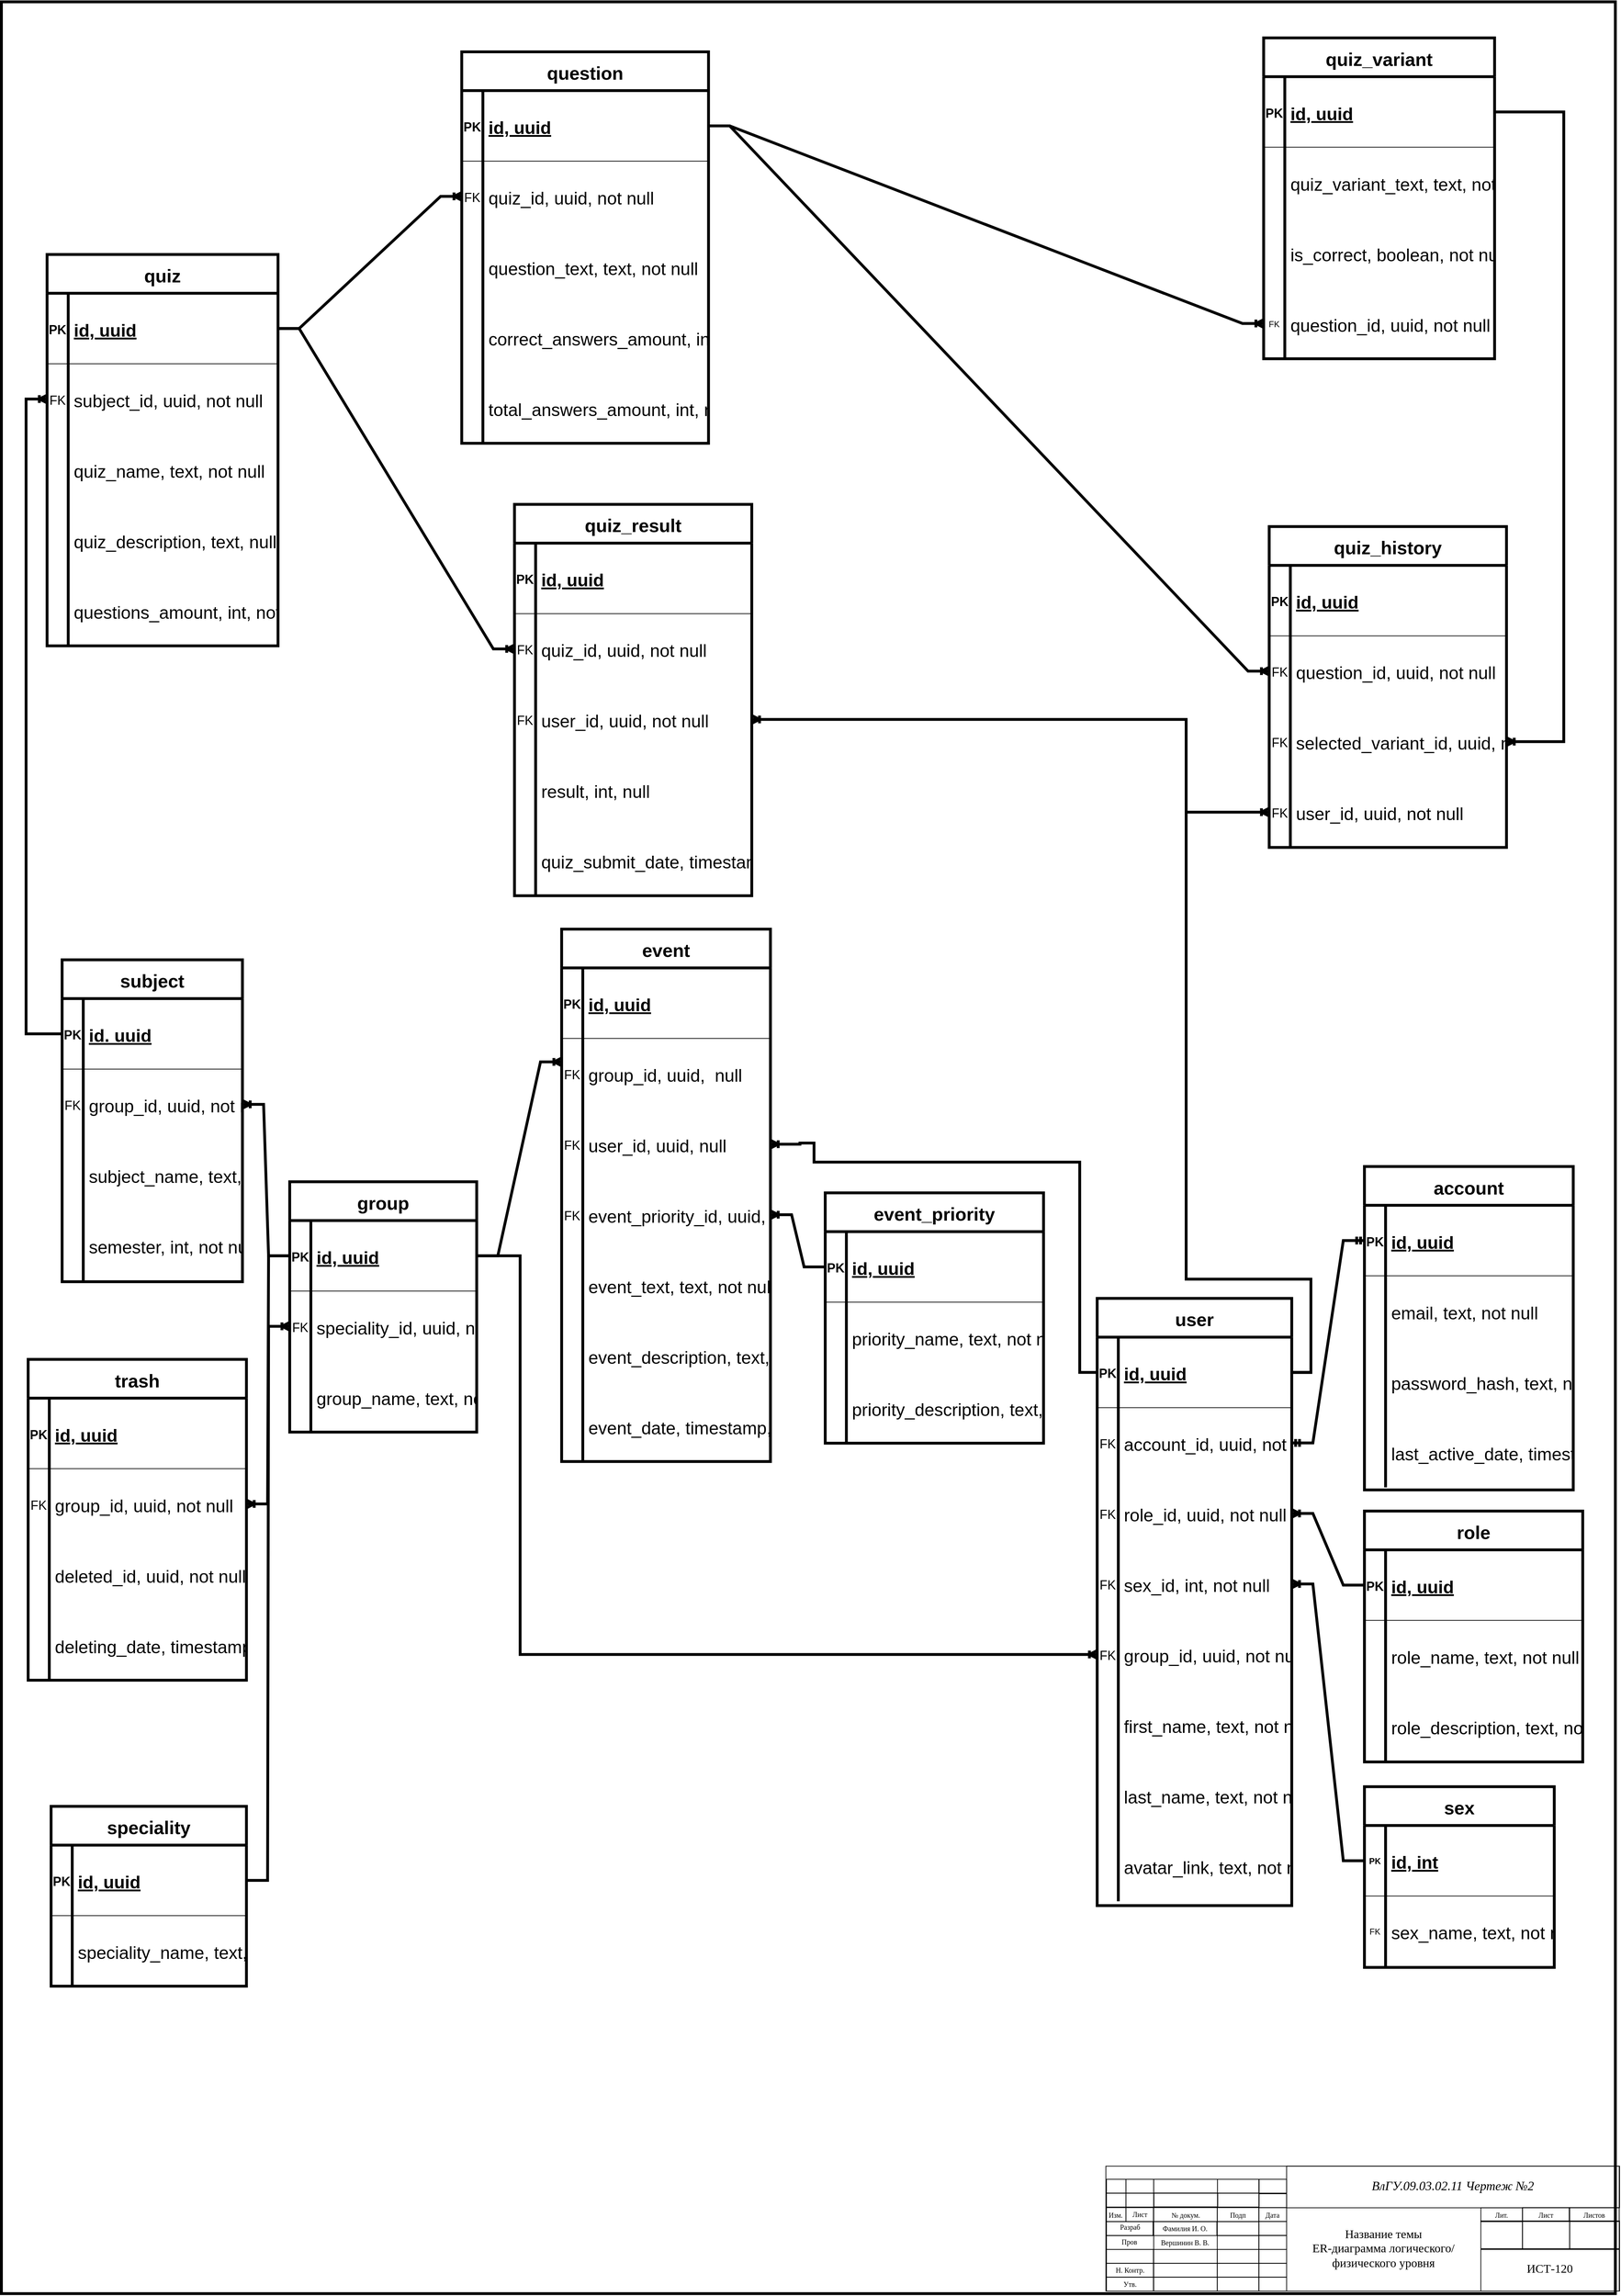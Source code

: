 <mxfile version="18.0.2" type="github">
  <diagram id="R2lEEEUBdFMjLlhIrx00" name="Page-1">
    <mxGraphModel dx="3555" dy="1965" grid="1" gridSize="3.937" guides="1" tooltips="1" connect="1" arrows="1" fold="1" page="1" pageScale="1" pageWidth="2339" pageHeight="3300" math="0" shadow="0" extFonts="Permanent Marker^https://fonts.googleapis.com/css?family=Permanent+Marker">
      <root>
        <mxCell id="0" />
        <mxCell id="1" parent="0" />
        <mxCell id="bOlvTl43doBLw3R69mOg-1" value="" style="rounded=0;whiteSpace=wrap;html=1;fillColor=none;strokeWidth=4;" parent="1" vertex="1">
          <mxGeometry x="24.0" y="23.62" width="2290" height="3250" as="geometry" />
        </mxCell>
        <mxCell id="bOlvTl43doBLw3R69mOg-2" value="" style="rounded=0;whiteSpace=wrap;html=1;fillColor=none;" parent="1" vertex="1">
          <mxGeometry x="1591.11" y="3092.86" width="728.35" height="177.165" as="geometry" />
        </mxCell>
        <mxCell id="UN5E2BRM_m0n_mUQd9ct-3" value="" style="rounded=0;whiteSpace=wrap;html=1;fillColor=none;" parent="1" vertex="1">
          <mxGeometry x="1592.01" y="3131.16" width="27.559" height="19.685" as="geometry" />
        </mxCell>
        <mxCell id="UN5E2BRM_m0n_mUQd9ct-4" value="" style="rounded=0;whiteSpace=wrap;html=1;fillColor=none;" parent="1" vertex="1">
          <mxGeometry x="1592.0" y="3151.67" width="27.559" height="19.685" as="geometry" />
        </mxCell>
        <mxCell id="UN5E2BRM_m0n_mUQd9ct-5" value="" style="rounded=0;whiteSpace=wrap;html=1;fillColor=none;" parent="1" vertex="1">
          <mxGeometry x="1592.01" y="3111.47" width="27.559" height="19.685" as="geometry" />
        </mxCell>
        <mxCell id="UN5E2BRM_m0n_mUQd9ct-9" value="" style="rounded=0;whiteSpace=wrap;html=1;fillColor=none;" parent="1" vertex="1">
          <mxGeometry x="1619.57" y="3131.16" width="39.37" height="19.685" as="geometry" />
        </mxCell>
        <mxCell id="UN5E2BRM_m0n_mUQd9ct-10" value="" style="rounded=0;whiteSpace=wrap;html=1;fillColor=none;" parent="1" vertex="1">
          <mxGeometry x="1619.56" y="3151.67" width="39.37" height="19.685" as="geometry" />
        </mxCell>
        <mxCell id="UN5E2BRM_m0n_mUQd9ct-11" value="" style="rounded=0;whiteSpace=wrap;html=1;fillColor=none;" parent="1" vertex="1">
          <mxGeometry x="1619.57" y="3111.47" width="39.37" height="19.685" as="geometry" />
        </mxCell>
        <mxCell id="UN5E2BRM_m0n_mUQd9ct-14" value="" style="rounded=0;whiteSpace=wrap;html=1;fillColor=none;" parent="1" vertex="1">
          <mxGeometry x="1658.94" y="3131.16" width="90.551" height="19.685" as="geometry" />
        </mxCell>
        <mxCell id="UN5E2BRM_m0n_mUQd9ct-15" value="" style="rounded=0;whiteSpace=wrap;html=1;fillColor=none;" parent="1" vertex="1">
          <mxGeometry x="1659.28" y="3130.94" width="90.551" height="19.685" as="geometry" />
        </mxCell>
        <mxCell id="UN5E2BRM_m0n_mUQd9ct-16" value="" style="rounded=0;whiteSpace=wrap;html=1;fillColor=none;" parent="1" vertex="1">
          <mxGeometry x="1658.94" y="3111.47" width="90.551" height="19.685" as="geometry" />
        </mxCell>
        <mxCell id="UN5E2BRM_m0n_mUQd9ct-19" value="" style="rounded=0;whiteSpace=wrap;html=1;fillColor=none;" parent="1" vertex="1">
          <mxGeometry x="1749.49" y="3131.16" width="59.055" height="19.685" as="geometry" />
        </mxCell>
        <mxCell id="UN5E2BRM_m0n_mUQd9ct-20" value="" style="rounded=0;whiteSpace=wrap;html=1;fillColor=none;" parent="1" vertex="1">
          <mxGeometry x="1749.14" y="3151.67" width="59.055" height="19.685" as="geometry" />
        </mxCell>
        <mxCell id="UN5E2BRM_m0n_mUQd9ct-21" value="" style="rounded=0;whiteSpace=wrap;html=1;fillColor=none;" parent="1" vertex="1">
          <mxGeometry x="1749.49" y="3111.47" width="59.055" height="19.685" as="geometry" />
        </mxCell>
        <mxCell id="UN5E2BRM_m0n_mUQd9ct-24" value="" style="rounded=0;whiteSpace=wrap;html=1;fillColor=none;" parent="1" vertex="1">
          <mxGeometry x="1808.21" y="3132" width="39.37" height="19.685" as="geometry" />
        </mxCell>
        <mxCell id="UN5E2BRM_m0n_mUQd9ct-25" value="" style="rounded=0;whiteSpace=wrap;html=1;fillColor=none;" parent="1" vertex="1">
          <mxGeometry x="1808.2" y="3151.67" width="39.37" height="19.685" as="geometry" />
        </mxCell>
        <mxCell id="UN5E2BRM_m0n_mUQd9ct-26" value="" style="rounded=0;whiteSpace=wrap;html=1;fillColor=none;" parent="1" vertex="1">
          <mxGeometry x="1808.19" y="3111.47" width="39.37" height="19.685" as="geometry" />
        </mxCell>
        <mxCell id="UN5E2BRM_m0n_mUQd9ct-27" value="" style="rounded=0;whiteSpace=wrap;html=1;fillColor=none;" parent="1" vertex="1">
          <mxGeometry x="1847.56" y="3092.86" width="472.43" height="59.055" as="geometry" />
        </mxCell>
        <mxCell id="UN5E2BRM_m0n_mUQd9ct-28" value="Изм." style="text;html=1;strokeColor=none;fillColor=none;align=center;verticalAlign=middle;whiteSpace=wrap;rounded=0;fontFamily=Times New Roman;fontSize=10;" parent="1" vertex="1">
          <mxGeometry x="1591.11" y="3151.66" width="27.559" height="19.685" as="geometry" />
        </mxCell>
        <mxCell id="UN5E2BRM_m0n_mUQd9ct-29" value="Лист" style="text;html=1;strokeColor=none;fillColor=none;align=center;verticalAlign=middle;whiteSpace=wrap;rounded=0;fontFamily=Times New Roman;fontSize=10;" parent="1" vertex="1">
          <mxGeometry x="1619.91" y="3150.85" width="39.37" height="19.685" as="geometry" />
        </mxCell>
        <mxCell id="UN5E2BRM_m0n_mUQd9ct-30" value="№ докум." style="text;html=1;strokeColor=none;fillColor=none;align=center;verticalAlign=middle;whiteSpace=wrap;rounded=0;fontFamily=Times New Roman;fontSize=10;" parent="1" vertex="1">
          <mxGeometry x="1659.28" y="3151.66" width="90.551" height="19.68" as="geometry" />
        </mxCell>
        <mxCell id="UN5E2BRM_m0n_mUQd9ct-31" value="Подп" style="text;html=1;strokeColor=none;fillColor=none;align=center;verticalAlign=middle;whiteSpace=wrap;rounded=0;fontFamily=Times New Roman;fontSize=10;" parent="1" vertex="1">
          <mxGeometry x="1748.59" y="3151.93" width="59.055" height="19.68" as="geometry" />
        </mxCell>
        <mxCell id="UN5E2BRM_m0n_mUQd9ct-32" value="Дата" style="text;html=1;strokeColor=none;fillColor=none;align=center;verticalAlign=middle;whiteSpace=wrap;rounded=0;fontFamily=Times New Roman;fontSize=10;" parent="1" vertex="1">
          <mxGeometry x="1808.19" y="3151.93" width="39.37" height="19.685" as="geometry" />
        </mxCell>
        <mxCell id="UN5E2BRM_m0n_mUQd9ct-34" value="" style="rounded=0;whiteSpace=wrap;html=1;fillColor=none;" parent="1" vertex="1">
          <mxGeometry x="1592" y="3171.6" width="66.929" height="19.68" as="geometry" />
        </mxCell>
        <mxCell id="UN5E2BRM_m0n_mUQd9ct-35" value="" style="rounded=0;whiteSpace=wrap;html=1;fillColor=none;" parent="1" vertex="1">
          <mxGeometry x="1592" y="3191.28" width="66.929" height="19.68" as="geometry" />
        </mxCell>
        <mxCell id="UN5E2BRM_m0n_mUQd9ct-36" value="" style="rounded=0;whiteSpace=wrap;html=1;fillColor=none;" parent="1" vertex="1">
          <mxGeometry x="1592" y="3210.96" width="66.929" height="19.68" as="geometry" />
        </mxCell>
        <mxCell id="UN5E2BRM_m0n_mUQd9ct-37" value="" style="rounded=0;whiteSpace=wrap;html=1;fillColor=none;" parent="1" vertex="1">
          <mxGeometry x="1592" y="3230.64" width="66.929" height="19.68" as="geometry" />
        </mxCell>
        <mxCell id="UN5E2BRM_m0n_mUQd9ct-38" value="" style="rounded=0;whiteSpace=wrap;html=1;fillColor=none;" parent="1" vertex="1">
          <mxGeometry x="1592" y="3250.32" width="66.929" height="19.68" as="geometry" />
        </mxCell>
        <mxCell id="UN5E2BRM_m0n_mUQd9ct-39" value="" style="rounded=0;whiteSpace=wrap;html=1;fillColor=none;" parent="1" vertex="1">
          <mxGeometry x="1658.6" y="3151.67" width="90.551" height="19.68" as="geometry" />
        </mxCell>
        <mxCell id="UN5E2BRM_m0n_mUQd9ct-42" value="" style="rounded=0;whiteSpace=wrap;html=1;fillColor=none;" parent="1" vertex="1">
          <mxGeometry x="1658.59" y="3210.96" width="90.551" height="19.68" as="geometry" />
        </mxCell>
        <mxCell id="UN5E2BRM_m0n_mUQd9ct-43" value="" style="rounded=0;whiteSpace=wrap;html=1;fillColor=none;" parent="1" vertex="1">
          <mxGeometry x="1658.59" y="3230.64" width="90.551" height="19.68" as="geometry" />
        </mxCell>
        <mxCell id="UN5E2BRM_m0n_mUQd9ct-44" value="" style="rounded=0;whiteSpace=wrap;html=1;fillColor=none;" parent="1" vertex="1">
          <mxGeometry x="1658.59" y="3250.32" width="90.551" height="19.68" as="geometry" />
        </mxCell>
        <mxCell id="UN5E2BRM_m0n_mUQd9ct-45" value="" style="rounded=0;whiteSpace=wrap;html=1;fillColor=none;" parent="1" vertex="1">
          <mxGeometry x="1749.15" y="3171.61" width="59.055" height="19.68" as="geometry" />
        </mxCell>
        <mxCell id="UN5E2BRM_m0n_mUQd9ct-46" value="" style="rounded=0;whiteSpace=wrap;html=1;fillColor=none;" parent="1" vertex="1">
          <mxGeometry x="1749.14" y="3191.28" width="59.055" height="19.68" as="geometry" />
        </mxCell>
        <mxCell id="UN5E2BRM_m0n_mUQd9ct-48" value="" style="rounded=0;whiteSpace=wrap;html=1;fillColor=none;" parent="1" vertex="1">
          <mxGeometry x="1749.14" y="3210.96" width="59.055" height="19.68" as="geometry" />
        </mxCell>
        <mxCell id="UN5E2BRM_m0n_mUQd9ct-49" value="" style="rounded=0;whiteSpace=wrap;html=1;fillColor=none;" parent="1" vertex="1">
          <mxGeometry x="1749.14" y="3230.64" width="59.055" height="19.68" as="geometry" />
        </mxCell>
        <mxCell id="UN5E2BRM_m0n_mUQd9ct-50" value="" style="rounded=0;whiteSpace=wrap;html=1;fillColor=none;" parent="1" vertex="1">
          <mxGeometry x="1749.14" y="3250.32" width="59.055" height="19.68" as="geometry" />
        </mxCell>
        <mxCell id="UN5E2BRM_m0n_mUQd9ct-51" value="" style="rounded=0;whiteSpace=wrap;html=1;fillColor=none;" parent="1" vertex="1">
          <mxGeometry x="1808.19" y="3171.35" width="39.37" height="19.68" as="geometry" />
        </mxCell>
        <mxCell id="UN5E2BRM_m0n_mUQd9ct-52" value="" style="rounded=0;whiteSpace=wrap;html=1;fillColor=none;" parent="1" vertex="1">
          <mxGeometry x="1808.2" y="3191.28" width="39.37" height="19.68" as="geometry" />
        </mxCell>
        <mxCell id="UN5E2BRM_m0n_mUQd9ct-54" value="" style="rounded=0;whiteSpace=wrap;html=1;fillColor=none;" parent="1" vertex="1">
          <mxGeometry x="1808.2" y="3210.96" width="39.37" height="19.68" as="geometry" />
        </mxCell>
        <mxCell id="UN5E2BRM_m0n_mUQd9ct-55" value="" style="rounded=0;whiteSpace=wrap;html=1;fillColor=none;" parent="1" vertex="1">
          <mxGeometry x="1808.2" y="3230.64" width="39.37" height="19.68" as="geometry" />
        </mxCell>
        <mxCell id="UN5E2BRM_m0n_mUQd9ct-56" value="" style="rounded=0;whiteSpace=wrap;html=1;fillColor=none;" parent="1" vertex="1">
          <mxGeometry x="1808.2" y="3250.32" width="39.37" height="19.68" as="geometry" />
        </mxCell>
        <mxCell id="UN5E2BRM_m0n_mUQd9ct-58" value="" style="rounded=0;whiteSpace=wrap;html=1;fontFamily=Times New Roman;fontSize=10;fillColor=none;" parent="1" vertex="1">
          <mxGeometry x="2248.59" y="3151.68" width="70.866" height="19.685" as="geometry" />
        </mxCell>
        <mxCell id="UN5E2BRM_m0n_mUQd9ct-59" value="" style="rounded=0;whiteSpace=wrap;html=1;fontFamily=Times New Roman;fontSize=10;fillColor=none;" parent="1" vertex="1">
          <mxGeometry x="2249.14" y="3170.53" width="70.866" height="39.37" as="geometry" />
        </mxCell>
        <mxCell id="UN5E2BRM_m0n_mUQd9ct-65" value="" style="rounded=0;whiteSpace=wrap;html=1;fontFamily=Times New Roman;fontSize=10;fillColor=none;" parent="1" vertex="1">
          <mxGeometry x="2182.23" y="3151.68" width="66.929" height="19.685" as="geometry" />
        </mxCell>
        <mxCell id="UN5E2BRM_m0n_mUQd9ct-66" value="" style="rounded=0;whiteSpace=wrap;html=1;fontFamily=Times New Roman;fontSize=10;fillColor=none;" parent="1" vertex="1">
          <mxGeometry x="2182.21" y="3170.53" width="66.929" height="39.37" as="geometry" />
        </mxCell>
        <mxCell id="UN5E2BRM_m0n_mUQd9ct-68" value="" style="rounded=0;whiteSpace=wrap;html=1;fontFamily=Times New Roman;fontSize=10;fillColor=none;" parent="1" vertex="1">
          <mxGeometry x="2123.18" y="3151.92" width="59.055" height="19.685" as="geometry" />
        </mxCell>
        <mxCell id="UN5E2BRM_m0n_mUQd9ct-69" value="" style="rounded=0;whiteSpace=wrap;html=1;fontFamily=Times New Roman;fontSize=10;fillColor=none;" parent="1" vertex="1">
          <mxGeometry x="2123.16" y="3170.53" width="59.05" height="39.37" as="geometry" />
        </mxCell>
        <mxCell id="UN5E2BRM_m0n_mUQd9ct-71" value="" style="rounded=0;whiteSpace=wrap;html=1;fontFamily=Times New Roman;fontSize=10;fillColor=none;" parent="1" vertex="1">
          <mxGeometry x="2123.14" y="3210.97" width="196.85" height="59.055" as="geometry" />
        </mxCell>
        <mxCell id="UN5E2BRM_m0n_mUQd9ct-72" value="Разраб" style="text;html=1;strokeColor=none;fillColor=none;align=center;verticalAlign=middle;whiteSpace=wrap;rounded=0;fontFamily=Times New Roman;fontSize=10;" parent="1" vertex="1">
          <mxGeometry x="1592.35" y="3169.47" width="66.929" height="19.68" as="geometry" />
        </mxCell>
        <mxCell id="UN5E2BRM_m0n_mUQd9ct-73" value="Пров" style="text;html=1;strokeColor=none;fillColor=none;align=center;verticalAlign=middle;whiteSpace=wrap;rounded=0;fontFamily=Times New Roman;fontSize=10;" parent="1" vertex="1">
          <mxGeometry x="1591.107" y="3190.217" width="66.929" height="19.68" as="geometry" />
        </mxCell>
        <mxCell id="UN5E2BRM_m0n_mUQd9ct-75" value="Н. Контр." style="text;html=1;strokeColor=none;fillColor=none;align=center;verticalAlign=middle;whiteSpace=wrap;rounded=0;fontFamily=Times New Roman;fontSize=10;" parent="1" vertex="1">
          <mxGeometry x="1592.001" y="3230.641" width="66.929" height="19.68" as="geometry" />
        </mxCell>
        <mxCell id="UN5E2BRM_m0n_mUQd9ct-76" value="Утв." style="text;html=1;strokeColor=none;fillColor=none;align=center;verticalAlign=middle;whiteSpace=wrap;rounded=0;fontFamily=Times New Roman;fontSize=10;" parent="1" vertex="1">
          <mxGeometry x="1592.008" y="3250.348" width="66.929" height="19.68" as="geometry" />
        </mxCell>
        <mxCell id="UN5E2BRM_m0n_mUQd9ct-77" value="Лит." style="text;html=1;strokeColor=none;fillColor=none;align=center;verticalAlign=middle;whiteSpace=wrap;rounded=0;fontFamily=Times New Roman;fontSize=10;" parent="1" vertex="1">
          <mxGeometry x="2123.18" y="3151.93" width="59.055" height="19.68" as="geometry" />
        </mxCell>
        <mxCell id="UN5E2BRM_m0n_mUQd9ct-78" value="Лист" style="text;html=1;strokeColor=none;fillColor=none;align=center;verticalAlign=middle;whiteSpace=wrap;rounded=0;fontFamily=Times New Roman;fontSize=10;" parent="1" vertex="1">
          <mxGeometry x="2182.232" y="3151.682" width="66.929" height="19.68" as="geometry" />
        </mxCell>
        <mxCell id="UN5E2BRM_m0n_mUQd9ct-79" value="Листов" style="text;html=1;strokeColor=none;fillColor=none;align=center;verticalAlign=middle;whiteSpace=wrap;rounded=0;fontFamily=Times New Roman;fontSize=10;" parent="1" vertex="1">
          <mxGeometry x="2249.16" y="3151.68" width="69.75" height="19.68" as="geometry" />
        </mxCell>
        <mxCell id="UN5E2BRM_m0n_mUQd9ct-80" value="" style="rounded=0;whiteSpace=wrap;html=1;fillColor=none;" parent="1" vertex="1">
          <mxGeometry x="1658.04" y="3171.61" width="90.551" height="19.685" as="geometry" />
        </mxCell>
        <mxCell id="UN5E2BRM_m0n_mUQd9ct-81" value="Вершинин В. В." style="text;html=1;strokeColor=none;fillColor=none;align=center;verticalAlign=middle;whiteSpace=wrap;rounded=0;fontFamily=Times New Roman;fontSize=10;" parent="1" vertex="1">
          <mxGeometry x="1659.28" y="3191.03" width="88.74" height="19.68" as="geometry" />
        </mxCell>
        <mxCell id="UN5E2BRM_m0n_mUQd9ct-82" value="Фамилия И. О." style="text;html=1;strokeColor=none;fillColor=none;align=center;verticalAlign=middle;whiteSpace=wrap;rounded=0;fontFamily=Times New Roman;fontSize=10;" parent="1" vertex="1">
          <mxGeometry x="1658.597" y="3171.337" width="88.74" height="19.68" as="geometry" />
        </mxCell>
        <mxCell id="UN5E2BRM_m0n_mUQd9ct-83" value="&lt;p class=&quot;MsoNormal&quot; align=&quot;center&quot;&gt;&lt;i&gt;&lt;span style=&quot;font-size: 18px&quot;&gt;ВлГУ.09.03.02.11 Чертеж №2&lt;/span&gt;&lt;/i&gt;&lt;/p&gt;" style="text;html=1;strokeColor=none;fillColor=none;align=center;verticalAlign=middle;whiteSpace=wrap;rounded=0;fontFamily=Times New Roman;fontSize=10;" parent="1" vertex="1">
          <mxGeometry x="1847.56" y="3092.86" width="471.33" height="56.74" as="geometry" />
        </mxCell>
        <mxCell id="UN5E2BRM_m0n_mUQd9ct-84" value="&lt;font style=&quot;font-size: 17px&quot;&gt;ИСТ-120&lt;/font&gt;" style="text;html=1;strokeColor=none;fillColor=none;align=center;verticalAlign=middle;whiteSpace=wrap;rounded=0;fontFamily=Times New Roman;fontSize=10;" parent="1" vertex="1">
          <mxGeometry x="2123.18" y="3209.9" width="195.71" height="57.81" as="geometry" />
        </mxCell>
        <mxCell id="UN5E2BRM_m0n_mUQd9ct-85" value="&lt;font style=&quot;font-size: 17px&quot;&gt;Название темы&lt;br&gt;ER-диаграмма логического/физического уровня&lt;br&gt;&lt;/font&gt;" style="text;html=1;strokeColor=none;fillColor=none;align=center;verticalAlign=middle;whiteSpace=wrap;rounded=0;fontFamily=Times New Roman;fontSize=10;" parent="1" vertex="1">
          <mxGeometry x="1847.58" y="3151.93" width="274.46" height="116.09" as="geometry" />
        </mxCell>
        <mxCell id="TcTSat4PmSnbktt4OF8P-2" value="quiz" style="shape=table;startSize=55;container=1;collapsible=1;childLayout=tableLayout;fixedRows=1;rowLines=0;fontStyle=1;align=center;resizeLast=1;fontSize=26;comic=0;strokeWidth=4;" parent="1" vertex="1">
          <mxGeometry x="88.81" y="381.89" width="327.68" height="555" as="geometry" />
        </mxCell>
        <mxCell id="TcTSat4PmSnbktt4OF8P-3" value="" style="shape=tableRow;horizontal=0;startSize=0;swimlaneHead=0;swimlaneBody=0;fillColor=none;collapsible=0;dropTarget=0;points=[[0,0.5],[1,0.5]];portConstraint=eastwest;top=0;left=0;right=0;bottom=1;" parent="TcTSat4PmSnbktt4OF8P-2" vertex="1">
          <mxGeometry y="55" width="327.68" height="100" as="geometry" />
        </mxCell>
        <mxCell id="TcTSat4PmSnbktt4OF8P-4" value="PK" style="shape=partialRectangle;connectable=0;fillColor=none;top=0;left=0;bottom=0;right=0;fontStyle=1;overflow=hidden;fontSize=18;" parent="TcTSat4PmSnbktt4OF8P-3" vertex="1">
          <mxGeometry width="30" height="100" as="geometry">
            <mxRectangle width="30" height="100" as="alternateBounds" />
          </mxGeometry>
        </mxCell>
        <mxCell id="TcTSat4PmSnbktt4OF8P-5" value="id, uuid" style="shape=partialRectangle;connectable=0;fillColor=none;top=0;left=0;bottom=0;right=0;align=left;spacingLeft=6;fontStyle=5;overflow=hidden;fontSize=25;" parent="TcTSat4PmSnbktt4OF8P-3" vertex="1">
          <mxGeometry x="30" width="297.68" height="100" as="geometry">
            <mxRectangle width="297.68" height="100" as="alternateBounds" />
          </mxGeometry>
        </mxCell>
        <mxCell id="TcTSat4PmSnbktt4OF8P-6" value="" style="shape=tableRow;horizontal=0;startSize=0;swimlaneHead=0;swimlaneBody=0;fillColor=none;collapsible=0;dropTarget=0;points=[[0,0.5],[1,0.5]];portConstraint=eastwest;top=0;left=0;right=0;bottom=0;" parent="TcTSat4PmSnbktt4OF8P-2" vertex="1">
          <mxGeometry y="155" width="327.68" height="100" as="geometry" />
        </mxCell>
        <mxCell id="TcTSat4PmSnbktt4OF8P-7" value="FK" style="shape=partialRectangle;connectable=0;fillColor=none;top=0;left=0;bottom=0;right=0;fontStyle=0;overflow=hidden;fontSize=18;" parent="TcTSat4PmSnbktt4OF8P-6" vertex="1">
          <mxGeometry width="30" height="100" as="geometry">
            <mxRectangle width="30" height="100" as="alternateBounds" />
          </mxGeometry>
        </mxCell>
        <mxCell id="TcTSat4PmSnbktt4OF8P-8" value="subject_id, uuid, not null" style="shape=partialRectangle;connectable=0;fillColor=none;top=0;left=0;bottom=0;right=0;align=left;spacingLeft=6;fontStyle=0;overflow=hidden;fontSize=25;" parent="TcTSat4PmSnbktt4OF8P-6" vertex="1">
          <mxGeometry x="30" width="297.68" height="100" as="geometry">
            <mxRectangle width="297.68" height="100" as="alternateBounds" />
          </mxGeometry>
        </mxCell>
        <mxCell id="TcTSat4PmSnbktt4OF8P-9" value="" style="shape=tableRow;horizontal=0;startSize=0;swimlaneHead=0;swimlaneBody=0;fillColor=none;collapsible=0;dropTarget=0;points=[[0,0.5],[1,0.5]];portConstraint=eastwest;top=0;left=0;right=0;bottom=0;" parent="TcTSat4PmSnbktt4OF8P-2" vertex="1">
          <mxGeometry y="255" width="327.68" height="100" as="geometry" />
        </mxCell>
        <mxCell id="TcTSat4PmSnbktt4OF8P-10" value="" style="shape=partialRectangle;connectable=0;fillColor=none;top=0;left=0;bottom=0;right=0;editable=1;overflow=hidden;" parent="TcTSat4PmSnbktt4OF8P-9" vertex="1">
          <mxGeometry width="30" height="100" as="geometry">
            <mxRectangle width="30" height="100" as="alternateBounds" />
          </mxGeometry>
        </mxCell>
        <mxCell id="TcTSat4PmSnbktt4OF8P-11" value="quiz_name, text, not null" style="shape=partialRectangle;connectable=0;fillColor=none;top=0;left=0;bottom=0;right=0;align=left;spacingLeft=6;overflow=hidden;fontSize=25;" parent="TcTSat4PmSnbktt4OF8P-9" vertex="1">
          <mxGeometry x="30" width="297.68" height="100" as="geometry">
            <mxRectangle width="297.68" height="100" as="alternateBounds" />
          </mxGeometry>
        </mxCell>
        <mxCell id="TcTSat4PmSnbktt4OF8P-12" value="" style="shape=tableRow;horizontal=0;startSize=0;swimlaneHead=0;swimlaneBody=0;fillColor=none;collapsible=0;dropTarget=0;points=[[0,0.5],[1,0.5]];portConstraint=eastwest;top=0;left=0;right=0;bottom=0;" parent="TcTSat4PmSnbktt4OF8P-2" vertex="1">
          <mxGeometry y="355" width="327.68" height="100" as="geometry" />
        </mxCell>
        <mxCell id="TcTSat4PmSnbktt4OF8P-13" value="" style="shape=partialRectangle;connectable=0;fillColor=none;top=0;left=0;bottom=0;right=0;editable=1;overflow=hidden;" parent="TcTSat4PmSnbktt4OF8P-12" vertex="1">
          <mxGeometry width="30" height="100" as="geometry">
            <mxRectangle width="30" height="100" as="alternateBounds" />
          </mxGeometry>
        </mxCell>
        <mxCell id="TcTSat4PmSnbktt4OF8P-14" value="quiz_description, text, null" style="shape=partialRectangle;connectable=0;fillColor=none;top=0;left=0;bottom=0;right=0;align=left;spacingLeft=6;overflow=hidden;fontSize=25;" parent="TcTSat4PmSnbktt4OF8P-12" vertex="1">
          <mxGeometry x="30" width="297.68" height="100" as="geometry">
            <mxRectangle width="297.68" height="100" as="alternateBounds" />
          </mxGeometry>
        </mxCell>
        <mxCell id="TcTSat4PmSnbktt4OF8P-15" value="" style="shape=tableRow;horizontal=0;startSize=0;swimlaneHead=0;swimlaneBody=0;fillColor=none;collapsible=0;dropTarget=0;points=[[0,0.5],[1,0.5]];portConstraint=eastwest;top=0;left=0;right=0;bottom=0;" parent="TcTSat4PmSnbktt4OF8P-2" vertex="1">
          <mxGeometry y="455" width="327.68" height="100" as="geometry" />
        </mxCell>
        <mxCell id="TcTSat4PmSnbktt4OF8P-16" value="" style="shape=partialRectangle;connectable=0;fillColor=none;top=0;left=0;bottom=0;right=0;editable=1;overflow=hidden;" parent="TcTSat4PmSnbktt4OF8P-15" vertex="1">
          <mxGeometry width="30" height="100" as="geometry">
            <mxRectangle width="30" height="100" as="alternateBounds" />
          </mxGeometry>
        </mxCell>
        <mxCell id="TcTSat4PmSnbktt4OF8P-17" value="questions_amount, int, not null" style="shape=partialRectangle;connectable=0;fillColor=none;top=0;left=0;bottom=0;right=0;align=left;spacingLeft=6;overflow=hidden;fontSize=25;" parent="TcTSat4PmSnbktt4OF8P-15" vertex="1">
          <mxGeometry x="30" width="297.68" height="100" as="geometry">
            <mxRectangle width="297.68" height="100" as="alternateBounds" />
          </mxGeometry>
        </mxCell>
        <mxCell id="TcTSat4PmSnbktt4OF8P-18" value="quiz_variant" style="shape=table;startSize=55;container=1;collapsible=1;childLayout=tableLayout;fixedRows=1;rowLines=0;fontStyle=1;align=center;resizeLast=1;fontSize=26;comic=0;strokeWidth=4;" parent="1" vertex="1">
          <mxGeometry x="1814.97" y="74.8" width="327.68" height="455" as="geometry" />
        </mxCell>
        <mxCell id="TcTSat4PmSnbktt4OF8P-19" value="" style="shape=tableRow;horizontal=0;startSize=0;swimlaneHead=0;swimlaneBody=0;fillColor=none;collapsible=0;dropTarget=0;points=[[0,0.5],[1,0.5]];portConstraint=eastwest;top=0;left=0;right=0;bottom=1;" parent="TcTSat4PmSnbktt4OF8P-18" vertex="1">
          <mxGeometry y="55" width="327.68" height="100" as="geometry" />
        </mxCell>
        <mxCell id="TcTSat4PmSnbktt4OF8P-20" value="PK" style="shape=partialRectangle;connectable=0;fillColor=none;top=0;left=0;bottom=0;right=0;fontStyle=1;overflow=hidden;fontSize=18;" parent="TcTSat4PmSnbktt4OF8P-19" vertex="1">
          <mxGeometry width="30" height="100" as="geometry">
            <mxRectangle width="30" height="100" as="alternateBounds" />
          </mxGeometry>
        </mxCell>
        <mxCell id="TcTSat4PmSnbktt4OF8P-21" value="id, uuid" style="shape=partialRectangle;connectable=0;fillColor=none;top=0;left=0;bottom=0;right=0;align=left;spacingLeft=6;fontStyle=5;overflow=hidden;fontSize=25;" parent="TcTSat4PmSnbktt4OF8P-19" vertex="1">
          <mxGeometry x="30" width="297.68" height="100" as="geometry">
            <mxRectangle width="297.68" height="100" as="alternateBounds" />
          </mxGeometry>
        </mxCell>
        <mxCell id="TcTSat4PmSnbktt4OF8P-22" value="" style="shape=tableRow;horizontal=0;startSize=0;swimlaneHead=0;swimlaneBody=0;fillColor=none;collapsible=0;dropTarget=0;points=[[0,0.5],[1,0.5]];portConstraint=eastwest;top=0;left=0;right=0;bottom=0;" parent="TcTSat4PmSnbktt4OF8P-18" vertex="1">
          <mxGeometry y="155" width="327.68" height="100" as="geometry" />
        </mxCell>
        <mxCell id="TcTSat4PmSnbktt4OF8P-23" value="" style="shape=partialRectangle;connectable=0;fillColor=none;top=0;left=0;bottom=0;right=0;editable=1;overflow=hidden;" parent="TcTSat4PmSnbktt4OF8P-22" vertex="1">
          <mxGeometry width="30" height="100" as="geometry">
            <mxRectangle width="30" height="100" as="alternateBounds" />
          </mxGeometry>
        </mxCell>
        <mxCell id="TcTSat4PmSnbktt4OF8P-24" value="quiz_variant_text, text, not null" style="shape=partialRectangle;connectable=0;fillColor=none;top=0;left=0;bottom=0;right=0;align=left;spacingLeft=6;overflow=hidden;fontSize=25;" parent="TcTSat4PmSnbktt4OF8P-22" vertex="1">
          <mxGeometry x="30" width="297.68" height="100" as="geometry">
            <mxRectangle width="297.68" height="100" as="alternateBounds" />
          </mxGeometry>
        </mxCell>
        <mxCell id="TcTSat4PmSnbktt4OF8P-25" value="" style="shape=tableRow;horizontal=0;startSize=0;swimlaneHead=0;swimlaneBody=0;fillColor=none;collapsible=0;dropTarget=0;points=[[0,0.5],[1,0.5]];portConstraint=eastwest;top=0;left=0;right=0;bottom=0;" parent="TcTSat4PmSnbktt4OF8P-18" vertex="1">
          <mxGeometry y="255" width="327.68" height="100" as="geometry" />
        </mxCell>
        <mxCell id="TcTSat4PmSnbktt4OF8P-26" value="" style="shape=partialRectangle;connectable=0;fillColor=none;top=0;left=0;bottom=0;right=0;editable=1;overflow=hidden;" parent="TcTSat4PmSnbktt4OF8P-25" vertex="1">
          <mxGeometry width="30" height="100" as="geometry">
            <mxRectangle width="30" height="100" as="alternateBounds" />
          </mxGeometry>
        </mxCell>
        <mxCell id="TcTSat4PmSnbktt4OF8P-27" value="is_correct, boolean, not null" style="shape=partialRectangle;connectable=0;fillColor=none;top=0;left=0;bottom=0;right=0;align=left;spacingLeft=6;overflow=hidden;fontSize=25;" parent="TcTSat4PmSnbktt4OF8P-25" vertex="1">
          <mxGeometry x="30" width="297.68" height="100" as="geometry">
            <mxRectangle width="297.68" height="100" as="alternateBounds" />
          </mxGeometry>
        </mxCell>
        <mxCell id="TcTSat4PmSnbktt4OF8P-28" value="" style="shape=tableRow;horizontal=0;startSize=0;swimlaneHead=0;swimlaneBody=0;fillColor=none;collapsible=0;dropTarget=0;points=[[0,0.5],[1,0.5]];portConstraint=eastwest;top=0;left=0;right=0;bottom=0;" parent="TcTSat4PmSnbktt4OF8P-18" vertex="1">
          <mxGeometry y="355" width="327.68" height="100" as="geometry" />
        </mxCell>
        <mxCell id="TcTSat4PmSnbktt4OF8P-29" value="FK" style="shape=partialRectangle;connectable=0;fillColor=none;top=0;left=0;bottom=0;right=0;editable=1;overflow=hidden;" parent="TcTSat4PmSnbktt4OF8P-28" vertex="1">
          <mxGeometry width="30" height="100" as="geometry">
            <mxRectangle width="30" height="100" as="alternateBounds" />
          </mxGeometry>
        </mxCell>
        <mxCell id="TcTSat4PmSnbktt4OF8P-30" value="question_id, uuid, not null" style="shape=partialRectangle;connectable=0;fillColor=none;top=0;left=0;bottom=0;right=0;align=left;spacingLeft=6;overflow=hidden;fontSize=25;" parent="TcTSat4PmSnbktt4OF8P-28" vertex="1">
          <mxGeometry x="30" width="297.68" height="100" as="geometry">
            <mxRectangle width="297.68" height="100" as="alternateBounds" />
          </mxGeometry>
        </mxCell>
        <mxCell id="TcTSat4PmSnbktt4OF8P-31" value="question" style="shape=table;startSize=55;container=1;collapsible=1;childLayout=tableLayout;fixedRows=1;rowLines=0;fontStyle=1;align=center;resizeLast=1;fontSize=26;comic=0;strokeWidth=4;" parent="1" vertex="1">
          <mxGeometry x="677.16" y="94.49" width="350.15" height="555.12" as="geometry" />
        </mxCell>
        <mxCell id="TcTSat4PmSnbktt4OF8P-32" value="" style="shape=tableRow;horizontal=0;startSize=0;swimlaneHead=0;swimlaneBody=0;fillColor=none;collapsible=0;dropTarget=0;points=[[0,0.5],[1,0.5]];portConstraint=eastwest;top=0;left=0;right=0;bottom=1;" parent="TcTSat4PmSnbktt4OF8P-31" vertex="1">
          <mxGeometry y="55" width="350.15" height="100" as="geometry" />
        </mxCell>
        <mxCell id="TcTSat4PmSnbktt4OF8P-33" value="PK" style="shape=partialRectangle;connectable=0;fillColor=none;top=0;left=0;bottom=0;right=0;fontStyle=1;overflow=hidden;fontSize=18;" parent="TcTSat4PmSnbktt4OF8P-32" vertex="1">
          <mxGeometry width="30" height="100" as="geometry">
            <mxRectangle width="30" height="100" as="alternateBounds" />
          </mxGeometry>
        </mxCell>
        <mxCell id="TcTSat4PmSnbktt4OF8P-34" value="id, uuid" style="shape=partialRectangle;connectable=0;fillColor=none;top=0;left=0;bottom=0;right=0;align=left;spacingLeft=6;fontStyle=5;overflow=hidden;fontSize=25;" parent="TcTSat4PmSnbktt4OF8P-32" vertex="1">
          <mxGeometry x="30" width="320.15" height="100" as="geometry">
            <mxRectangle width="320.15" height="100" as="alternateBounds" />
          </mxGeometry>
        </mxCell>
        <mxCell id="TcTSat4PmSnbktt4OF8P-35" value="" style="shape=tableRow;horizontal=0;startSize=0;swimlaneHead=0;swimlaneBody=0;fillColor=none;collapsible=0;dropTarget=0;points=[[0,0.5],[1,0.5]];portConstraint=eastwest;top=0;left=0;right=0;bottom=0;" parent="TcTSat4PmSnbktt4OF8P-31" vertex="1">
          <mxGeometry y="155" width="350.15" height="100" as="geometry" />
        </mxCell>
        <mxCell id="TcTSat4PmSnbktt4OF8P-36" value="FK" style="shape=partialRectangle;connectable=0;fillColor=none;top=0;left=0;bottom=0;right=0;editable=1;overflow=hidden;fontSize=18;" parent="TcTSat4PmSnbktt4OF8P-35" vertex="1">
          <mxGeometry width="30" height="100" as="geometry">
            <mxRectangle width="30" height="100" as="alternateBounds" />
          </mxGeometry>
        </mxCell>
        <mxCell id="TcTSat4PmSnbktt4OF8P-37" value="quiz_id, uuid, not null" style="shape=partialRectangle;connectable=0;fillColor=none;top=0;left=0;bottom=0;right=0;align=left;spacingLeft=6;overflow=hidden;fontSize=25;" parent="TcTSat4PmSnbktt4OF8P-35" vertex="1">
          <mxGeometry x="30" width="320.15" height="100" as="geometry">
            <mxRectangle width="320.15" height="100" as="alternateBounds" />
          </mxGeometry>
        </mxCell>
        <mxCell id="TcTSat4PmSnbktt4OF8P-38" value="" style="shape=tableRow;horizontal=0;startSize=0;swimlaneHead=0;swimlaneBody=0;fillColor=none;collapsible=0;dropTarget=0;points=[[0,0.5],[1,0.5]];portConstraint=eastwest;top=0;left=0;right=0;bottom=0;" parent="TcTSat4PmSnbktt4OF8P-31" vertex="1">
          <mxGeometry y="255" width="350.15" height="100" as="geometry" />
        </mxCell>
        <mxCell id="TcTSat4PmSnbktt4OF8P-39" value="" style="shape=partialRectangle;connectable=0;fillColor=none;top=0;left=0;bottom=0;right=0;editable=1;overflow=hidden;" parent="TcTSat4PmSnbktt4OF8P-38" vertex="1">
          <mxGeometry width="30" height="100" as="geometry">
            <mxRectangle width="30" height="100" as="alternateBounds" />
          </mxGeometry>
        </mxCell>
        <mxCell id="TcTSat4PmSnbktt4OF8P-40" value="question_text, text, not null" style="shape=partialRectangle;connectable=0;fillColor=none;top=0;left=0;bottom=0;right=0;align=left;spacingLeft=6;overflow=hidden;fontSize=25;" parent="TcTSat4PmSnbktt4OF8P-38" vertex="1">
          <mxGeometry x="30" width="320.15" height="100" as="geometry">
            <mxRectangle width="320.15" height="100" as="alternateBounds" />
          </mxGeometry>
        </mxCell>
        <mxCell id="TcTSat4PmSnbktt4OF8P-41" value="" style="shape=tableRow;horizontal=0;startSize=0;swimlaneHead=0;swimlaneBody=0;fillColor=none;collapsible=0;dropTarget=0;points=[[0,0.5],[1,0.5]];portConstraint=eastwest;top=0;left=0;right=0;bottom=0;" parent="TcTSat4PmSnbktt4OF8P-31" vertex="1">
          <mxGeometry y="355" width="350.15" height="100" as="geometry" />
        </mxCell>
        <mxCell id="TcTSat4PmSnbktt4OF8P-42" value="" style="shape=partialRectangle;connectable=0;fillColor=none;top=0;left=0;bottom=0;right=0;editable=1;overflow=hidden;" parent="TcTSat4PmSnbktt4OF8P-41" vertex="1">
          <mxGeometry width="30" height="100" as="geometry">
            <mxRectangle width="30" height="100" as="alternateBounds" />
          </mxGeometry>
        </mxCell>
        <mxCell id="TcTSat4PmSnbktt4OF8P-43" value="correct_answers_amount, int, not null" style="shape=partialRectangle;connectable=0;fillColor=none;top=0;left=0;bottom=0;right=0;align=left;spacingLeft=6;overflow=hidden;fontSize=25;" parent="TcTSat4PmSnbktt4OF8P-41" vertex="1">
          <mxGeometry x="30" width="320.15" height="100" as="geometry">
            <mxRectangle width="320.15" height="100" as="alternateBounds" />
          </mxGeometry>
        </mxCell>
        <mxCell id="TcTSat4PmSnbktt4OF8P-44" value="" style="shape=tableRow;horizontal=0;startSize=0;swimlaneHead=0;swimlaneBody=0;fillColor=none;collapsible=0;dropTarget=0;points=[[0,0.5],[1,0.5]];portConstraint=eastwest;top=0;left=0;right=0;bottom=0;" parent="TcTSat4PmSnbktt4OF8P-31" vertex="1">
          <mxGeometry y="455" width="350.15" height="100" as="geometry" />
        </mxCell>
        <mxCell id="TcTSat4PmSnbktt4OF8P-45" value="" style="shape=partialRectangle;connectable=0;fillColor=none;top=0;left=0;bottom=0;right=0;editable=1;overflow=hidden;" parent="TcTSat4PmSnbktt4OF8P-44" vertex="1">
          <mxGeometry width="30" height="100" as="geometry">
            <mxRectangle width="30" height="100" as="alternateBounds" />
          </mxGeometry>
        </mxCell>
        <mxCell id="TcTSat4PmSnbktt4OF8P-46" value="total_answers_amount, int, not null" style="shape=partialRectangle;connectable=0;fillColor=none;top=0;left=0;bottom=0;right=0;align=left;spacingLeft=6;overflow=hidden;fontSize=25;" parent="TcTSat4PmSnbktt4OF8P-44" vertex="1">
          <mxGeometry x="30" width="320.15" height="100" as="geometry">
            <mxRectangle width="320.15" height="100" as="alternateBounds" />
          </mxGeometry>
        </mxCell>
        <mxCell id="TcTSat4PmSnbktt4OF8P-47" value="group" style="shape=table;startSize=55;container=1;collapsible=1;childLayout=tableLayout;fixedRows=1;rowLines=0;fontStyle=1;align=center;resizeLast=1;fontSize=26;comic=0;strokeWidth=4;" parent="1" vertex="1">
          <mxGeometry x="433.07" y="1696.85" width="265.31" height="355" as="geometry" />
        </mxCell>
        <mxCell id="TcTSat4PmSnbktt4OF8P-48" value="" style="shape=tableRow;horizontal=0;startSize=0;swimlaneHead=0;swimlaneBody=0;fillColor=none;collapsible=0;dropTarget=0;points=[[0,0.5],[1,0.5]];portConstraint=eastwest;top=0;left=0;right=0;bottom=1;" parent="TcTSat4PmSnbktt4OF8P-47" vertex="1">
          <mxGeometry y="55" width="265.31" height="100" as="geometry" />
        </mxCell>
        <mxCell id="TcTSat4PmSnbktt4OF8P-49" value="PK" style="shape=partialRectangle;connectable=0;fillColor=none;top=0;left=0;bottom=0;right=0;fontStyle=1;overflow=hidden;fontSize=18;" parent="TcTSat4PmSnbktt4OF8P-48" vertex="1">
          <mxGeometry width="30" height="100" as="geometry">
            <mxRectangle width="30" height="100" as="alternateBounds" />
          </mxGeometry>
        </mxCell>
        <mxCell id="TcTSat4PmSnbktt4OF8P-50" value="id, uuid" style="shape=partialRectangle;connectable=0;fillColor=none;top=0;left=0;bottom=0;right=0;align=left;spacingLeft=6;fontStyle=5;overflow=hidden;fontSize=25;" parent="TcTSat4PmSnbktt4OF8P-48" vertex="1">
          <mxGeometry x="30" width="235.31" height="100" as="geometry">
            <mxRectangle width="235.31" height="100" as="alternateBounds" />
          </mxGeometry>
        </mxCell>
        <mxCell id="TcTSat4PmSnbktt4OF8P-51" value="" style="shape=tableRow;horizontal=0;startSize=0;swimlaneHead=0;swimlaneBody=0;fillColor=none;collapsible=0;dropTarget=0;points=[[0,0.5],[1,0.5]];portConstraint=eastwest;top=0;left=0;right=0;bottom=0;" parent="TcTSat4PmSnbktt4OF8P-47" vertex="1">
          <mxGeometry y="155" width="265.31" height="100" as="geometry" />
        </mxCell>
        <mxCell id="TcTSat4PmSnbktt4OF8P-52" value="FK" style="shape=partialRectangle;connectable=0;fillColor=none;top=0;left=0;bottom=0;right=0;fontStyle=0;overflow=hidden;fontSize=18;" parent="TcTSat4PmSnbktt4OF8P-51" vertex="1">
          <mxGeometry width="30" height="100" as="geometry">
            <mxRectangle width="30" height="100" as="alternateBounds" />
          </mxGeometry>
        </mxCell>
        <mxCell id="TcTSat4PmSnbktt4OF8P-53" value="speciality_id, uuid, not null" style="shape=partialRectangle;connectable=0;fillColor=none;top=0;left=0;bottom=0;right=0;align=left;spacingLeft=6;fontStyle=0;overflow=hidden;fontSize=25;" parent="TcTSat4PmSnbktt4OF8P-51" vertex="1">
          <mxGeometry x="30" width="235.31" height="100" as="geometry">
            <mxRectangle width="235.31" height="100" as="alternateBounds" />
          </mxGeometry>
        </mxCell>
        <mxCell id="TcTSat4PmSnbktt4OF8P-57" value="" style="shape=tableRow;horizontal=0;startSize=0;swimlaneHead=0;swimlaneBody=0;fillColor=none;collapsible=0;dropTarget=0;points=[[0,0.5],[1,0.5]];portConstraint=eastwest;top=0;left=0;right=0;bottom=0;" parent="TcTSat4PmSnbktt4OF8P-47" vertex="1">
          <mxGeometry y="255" width="265.31" height="100" as="geometry" />
        </mxCell>
        <mxCell id="TcTSat4PmSnbktt4OF8P-58" value="" style="shape=partialRectangle;connectable=0;fillColor=none;top=0;left=0;bottom=0;right=0;editable=1;overflow=hidden;" parent="TcTSat4PmSnbktt4OF8P-57" vertex="1">
          <mxGeometry width="30" height="100" as="geometry">
            <mxRectangle width="30" height="100" as="alternateBounds" />
          </mxGeometry>
        </mxCell>
        <mxCell id="TcTSat4PmSnbktt4OF8P-59" value="group_name, text, not null" style="shape=partialRectangle;connectable=0;fillColor=none;top=0;left=0;bottom=0;right=0;align=left;spacingLeft=6;overflow=hidden;fontSize=25;" parent="TcTSat4PmSnbktt4OF8P-57" vertex="1">
          <mxGeometry x="30" width="235.31" height="100" as="geometry">
            <mxRectangle width="235.31" height="100" as="alternateBounds" />
          </mxGeometry>
        </mxCell>
        <mxCell id="TcTSat4PmSnbktt4OF8P-60" value="trash" style="shape=table;startSize=55;container=1;collapsible=1;childLayout=tableLayout;fixedRows=1;rowLines=0;fontStyle=1;align=center;resizeLast=1;fontSize=26;comic=0;strokeWidth=4;" parent="1" vertex="1">
          <mxGeometry x="61.93" y="1948.81" width="309.75" height="455" as="geometry" />
        </mxCell>
        <mxCell id="TcTSat4PmSnbktt4OF8P-61" value="" style="shape=tableRow;horizontal=0;startSize=0;swimlaneHead=0;swimlaneBody=0;fillColor=none;collapsible=0;dropTarget=0;points=[[0,0.5],[1,0.5]];portConstraint=eastwest;top=0;left=0;right=0;bottom=1;" parent="TcTSat4PmSnbktt4OF8P-60" vertex="1">
          <mxGeometry y="55" width="309.75" height="100" as="geometry" />
        </mxCell>
        <mxCell id="TcTSat4PmSnbktt4OF8P-62" value="PK" style="shape=partialRectangle;connectable=0;fillColor=none;top=0;left=0;bottom=0;right=0;fontStyle=1;overflow=hidden;fontSize=18;" parent="TcTSat4PmSnbktt4OF8P-61" vertex="1">
          <mxGeometry width="30" height="100" as="geometry">
            <mxRectangle width="30" height="100" as="alternateBounds" />
          </mxGeometry>
        </mxCell>
        <mxCell id="TcTSat4PmSnbktt4OF8P-63" value="id, uuid" style="shape=partialRectangle;connectable=0;fillColor=none;top=0;left=0;bottom=0;right=0;align=left;spacingLeft=6;fontStyle=5;overflow=hidden;fontSize=25;" parent="TcTSat4PmSnbktt4OF8P-61" vertex="1">
          <mxGeometry x="30" width="279.75" height="100" as="geometry">
            <mxRectangle width="279.75" height="100" as="alternateBounds" />
          </mxGeometry>
        </mxCell>
        <mxCell id="TcTSat4PmSnbktt4OF8P-64" value="" style="shape=tableRow;horizontal=0;startSize=0;swimlaneHead=0;swimlaneBody=0;fillColor=none;collapsible=0;dropTarget=0;points=[[0,0.5],[1,0.5]];portConstraint=eastwest;top=0;left=0;right=0;bottom=0;" parent="TcTSat4PmSnbktt4OF8P-60" vertex="1">
          <mxGeometry y="155" width="309.75" height="100" as="geometry" />
        </mxCell>
        <mxCell id="TcTSat4PmSnbktt4OF8P-65" value="FK" style="shape=partialRectangle;connectable=0;fillColor=none;top=0;left=0;bottom=0;right=0;fontStyle=0;overflow=hidden;fontSize=18;" parent="TcTSat4PmSnbktt4OF8P-64" vertex="1">
          <mxGeometry width="30" height="100" as="geometry">
            <mxRectangle width="30" height="100" as="alternateBounds" />
          </mxGeometry>
        </mxCell>
        <mxCell id="TcTSat4PmSnbktt4OF8P-66" value="group_id, uuid, not null" style="shape=partialRectangle;connectable=0;fillColor=none;top=0;left=0;bottom=0;right=0;align=left;spacingLeft=6;fontStyle=0;overflow=hidden;fontSize=25;" parent="TcTSat4PmSnbktt4OF8P-64" vertex="1">
          <mxGeometry x="30" width="279.75" height="100" as="geometry">
            <mxRectangle width="279.75" height="100" as="alternateBounds" />
          </mxGeometry>
        </mxCell>
        <mxCell id="TcTSat4PmSnbktt4OF8P-67" value="" style="shape=tableRow;horizontal=0;startSize=0;swimlaneHead=0;swimlaneBody=0;fillColor=none;collapsible=0;dropTarget=0;points=[[0,0.5],[1,0.5]];portConstraint=eastwest;top=0;left=0;right=0;bottom=0;" parent="TcTSat4PmSnbktt4OF8P-60" vertex="1">
          <mxGeometry y="255" width="309.75" height="100" as="geometry" />
        </mxCell>
        <mxCell id="TcTSat4PmSnbktt4OF8P-68" value="" style="shape=partialRectangle;connectable=0;fillColor=none;top=0;left=0;bottom=0;right=0;editable=1;overflow=hidden;" parent="TcTSat4PmSnbktt4OF8P-67" vertex="1">
          <mxGeometry width="30" height="100" as="geometry">
            <mxRectangle width="30" height="100" as="alternateBounds" />
          </mxGeometry>
        </mxCell>
        <mxCell id="TcTSat4PmSnbktt4OF8P-69" value="deleted_id, uuid, not null" style="shape=partialRectangle;connectable=0;fillColor=none;top=0;left=0;bottom=0;right=0;align=left;spacingLeft=6;overflow=hidden;fontSize=25;" parent="TcTSat4PmSnbktt4OF8P-67" vertex="1">
          <mxGeometry x="30" width="279.75" height="100" as="geometry">
            <mxRectangle width="279.75" height="100" as="alternateBounds" />
          </mxGeometry>
        </mxCell>
        <mxCell id="TcTSat4PmSnbktt4OF8P-70" value="" style="shape=tableRow;horizontal=0;startSize=0;swimlaneHead=0;swimlaneBody=0;fillColor=none;collapsible=0;dropTarget=0;points=[[0,0.5],[1,0.5]];portConstraint=eastwest;top=0;left=0;right=0;bottom=0;" parent="TcTSat4PmSnbktt4OF8P-60" vertex="1">
          <mxGeometry y="355" width="309.75" height="100" as="geometry" />
        </mxCell>
        <mxCell id="TcTSat4PmSnbktt4OF8P-71" value="" style="shape=partialRectangle;connectable=0;fillColor=none;top=0;left=0;bottom=0;right=0;editable=1;overflow=hidden;" parent="TcTSat4PmSnbktt4OF8P-70" vertex="1">
          <mxGeometry width="30" height="100" as="geometry">
            <mxRectangle width="30" height="100" as="alternateBounds" />
          </mxGeometry>
        </mxCell>
        <mxCell id="TcTSat4PmSnbktt4OF8P-72" value="deleting_date, timestamp, not null" style="shape=partialRectangle;connectable=0;fillColor=none;top=0;left=0;bottom=0;right=0;align=left;spacingLeft=6;overflow=hidden;fontSize=25;" parent="TcTSat4PmSnbktt4OF8P-70" vertex="1">
          <mxGeometry x="30" width="279.75" height="100" as="geometry">
            <mxRectangle width="279.75" height="100" as="alternateBounds" />
          </mxGeometry>
        </mxCell>
        <mxCell id="TcTSat4PmSnbktt4OF8P-73" value="subject" style="shape=table;startSize=55;container=1;collapsible=1;childLayout=tableLayout;fixedRows=1;rowLines=0;fontStyle=1;align=center;resizeLast=1;fontSize=26;comic=0;strokeWidth=4;" parent="1" vertex="1">
          <mxGeometry x="110.12" y="1382.14" width="255.88" height="456.44" as="geometry" />
        </mxCell>
        <mxCell id="TcTSat4PmSnbktt4OF8P-74" value="" style="shape=tableRow;horizontal=0;startSize=0;swimlaneHead=0;swimlaneBody=0;fillColor=none;collapsible=0;dropTarget=0;points=[[0,0.5],[1,0.5]];portConstraint=eastwest;top=0;left=0;right=0;bottom=1;" parent="TcTSat4PmSnbktt4OF8P-73" vertex="1">
          <mxGeometry y="55" width="255.88" height="100" as="geometry" />
        </mxCell>
        <mxCell id="TcTSat4PmSnbktt4OF8P-75" value="PK" style="shape=partialRectangle;connectable=0;fillColor=none;top=0;left=0;bottom=0;right=0;fontStyle=1;overflow=hidden;fontSize=18;" parent="TcTSat4PmSnbktt4OF8P-74" vertex="1">
          <mxGeometry width="30" height="100" as="geometry">
            <mxRectangle width="30" height="100" as="alternateBounds" />
          </mxGeometry>
        </mxCell>
        <mxCell id="TcTSat4PmSnbktt4OF8P-76" value="id. uuid" style="shape=partialRectangle;connectable=0;fillColor=none;top=0;left=0;bottom=0;right=0;align=left;spacingLeft=6;fontStyle=5;overflow=hidden;fontSize=25;" parent="TcTSat4PmSnbktt4OF8P-74" vertex="1">
          <mxGeometry x="30" width="225.88" height="100" as="geometry">
            <mxRectangle width="225.88" height="100" as="alternateBounds" />
          </mxGeometry>
        </mxCell>
        <mxCell id="TcTSat4PmSnbktt4OF8P-77" value="" style="shape=tableRow;horizontal=0;startSize=0;swimlaneHead=0;swimlaneBody=0;fillColor=none;collapsible=0;dropTarget=0;points=[[0,0.5],[1,0.5]];portConstraint=eastwest;top=0;left=0;right=0;bottom=0;" parent="TcTSat4PmSnbktt4OF8P-73" vertex="1">
          <mxGeometry y="155" width="255.88" height="100" as="geometry" />
        </mxCell>
        <mxCell id="TcTSat4PmSnbktt4OF8P-78" value="FK" style="shape=partialRectangle;connectable=0;fillColor=none;top=0;left=0;bottom=0;right=0;fontStyle=0;overflow=hidden;fontSize=18;" parent="TcTSat4PmSnbktt4OF8P-77" vertex="1">
          <mxGeometry width="30" height="100" as="geometry">
            <mxRectangle width="30" height="100" as="alternateBounds" />
          </mxGeometry>
        </mxCell>
        <mxCell id="TcTSat4PmSnbktt4OF8P-79" value="group_id, uuid, not null" style="shape=partialRectangle;connectable=0;fillColor=none;top=0;left=0;bottom=0;right=0;align=left;spacingLeft=6;fontStyle=0;overflow=hidden;fontSize=25;" parent="TcTSat4PmSnbktt4OF8P-77" vertex="1">
          <mxGeometry x="30" width="225.88" height="100" as="geometry">
            <mxRectangle width="225.88" height="100" as="alternateBounds" />
          </mxGeometry>
        </mxCell>
        <mxCell id="TcTSat4PmSnbktt4OF8P-80" value="" style="shape=tableRow;horizontal=0;startSize=0;swimlaneHead=0;swimlaneBody=0;fillColor=none;collapsible=0;dropTarget=0;points=[[0,0.5],[1,0.5]];portConstraint=eastwest;top=0;left=0;right=0;bottom=0;" parent="TcTSat4PmSnbktt4OF8P-73" vertex="1">
          <mxGeometry y="255" width="255.88" height="100" as="geometry" />
        </mxCell>
        <mxCell id="TcTSat4PmSnbktt4OF8P-81" value="" style="shape=partialRectangle;connectable=0;fillColor=none;top=0;left=0;bottom=0;right=0;editable=1;overflow=hidden;" parent="TcTSat4PmSnbktt4OF8P-80" vertex="1">
          <mxGeometry width="30" height="100" as="geometry">
            <mxRectangle width="30" height="100" as="alternateBounds" />
          </mxGeometry>
        </mxCell>
        <mxCell id="TcTSat4PmSnbktt4OF8P-82" value="subject_name, text, not null" style="shape=partialRectangle;connectable=0;fillColor=none;top=0;left=0;bottom=0;right=0;align=left;spacingLeft=6;overflow=hidden;fontSize=25;" parent="TcTSat4PmSnbktt4OF8P-80" vertex="1">
          <mxGeometry x="30" width="225.88" height="100" as="geometry">
            <mxRectangle width="225.88" height="100" as="alternateBounds" />
          </mxGeometry>
        </mxCell>
        <mxCell id="TcTSat4PmSnbktt4OF8P-83" value="" style="shape=tableRow;horizontal=0;startSize=0;swimlaneHead=0;swimlaneBody=0;fillColor=none;collapsible=0;dropTarget=0;points=[[0,0.5],[1,0.5]];portConstraint=eastwest;top=0;left=0;right=0;bottom=0;" parent="TcTSat4PmSnbktt4OF8P-73" vertex="1">
          <mxGeometry y="355" width="255.88" height="100" as="geometry" />
        </mxCell>
        <mxCell id="TcTSat4PmSnbktt4OF8P-84" value="" style="shape=partialRectangle;connectable=0;fillColor=none;top=0;left=0;bottom=0;right=0;editable=1;overflow=hidden;" parent="TcTSat4PmSnbktt4OF8P-83" vertex="1">
          <mxGeometry width="30" height="100" as="geometry">
            <mxRectangle width="30" height="100" as="alternateBounds" />
          </mxGeometry>
        </mxCell>
        <mxCell id="TcTSat4PmSnbktt4OF8P-85" value="semester, int, not null" style="shape=partialRectangle;connectable=0;fillColor=none;top=0;left=0;bottom=0;right=0;align=left;spacingLeft=6;overflow=hidden;fontSize=25;" parent="TcTSat4PmSnbktt4OF8P-83" vertex="1">
          <mxGeometry x="30" width="225.88" height="100" as="geometry">
            <mxRectangle width="225.88" height="100" as="alternateBounds" />
          </mxGeometry>
        </mxCell>
        <mxCell id="TcTSat4PmSnbktt4OF8P-86" value="event" style="shape=table;startSize=55;container=1;collapsible=1;childLayout=tableLayout;fixedRows=1;rowLines=0;fontStyle=1;align=center;resizeLast=1;fontSize=26;comic=0;strokeWidth=4;" parent="1" vertex="1">
          <mxGeometry x="818.9" y="1338.58" width="296.28" height="755" as="geometry" />
        </mxCell>
        <mxCell id="TcTSat4PmSnbktt4OF8P-87" value="" style="shape=tableRow;horizontal=0;startSize=0;swimlaneHead=0;swimlaneBody=0;fillColor=none;collapsible=0;dropTarget=0;points=[[0,0.5],[1,0.5]];portConstraint=eastwest;top=0;left=0;right=0;bottom=1;" parent="TcTSat4PmSnbktt4OF8P-86" vertex="1">
          <mxGeometry y="55" width="296.28" height="100" as="geometry" />
        </mxCell>
        <mxCell id="TcTSat4PmSnbktt4OF8P-88" value="PK" style="shape=partialRectangle;connectable=0;fillColor=none;top=0;left=0;bottom=0;right=0;fontStyle=1;overflow=hidden;fontSize=18;" parent="TcTSat4PmSnbktt4OF8P-87" vertex="1">
          <mxGeometry width="30" height="100" as="geometry">
            <mxRectangle width="30" height="100" as="alternateBounds" />
          </mxGeometry>
        </mxCell>
        <mxCell id="TcTSat4PmSnbktt4OF8P-89" value="id, uuid" style="shape=partialRectangle;connectable=0;fillColor=none;top=0;left=0;bottom=0;right=0;align=left;spacingLeft=6;fontStyle=5;overflow=hidden;fontSize=25;" parent="TcTSat4PmSnbktt4OF8P-87" vertex="1">
          <mxGeometry x="30" width="266.28" height="100" as="geometry">
            <mxRectangle width="266.28" height="100" as="alternateBounds" />
          </mxGeometry>
        </mxCell>
        <mxCell id="TcTSat4PmSnbktt4OF8P-90" value="" style="shape=tableRow;horizontal=0;startSize=0;swimlaneHead=0;swimlaneBody=0;fillColor=none;collapsible=0;dropTarget=0;points=[[0,0.5],[1,0.5]];portConstraint=eastwest;top=0;left=0;right=0;bottom=0;" parent="TcTSat4PmSnbktt4OF8P-86" vertex="1">
          <mxGeometry y="155" width="296.28" height="100" as="geometry" />
        </mxCell>
        <mxCell id="TcTSat4PmSnbktt4OF8P-91" value="FK" style="shape=partialRectangle;connectable=0;fillColor=none;top=0;left=0;bottom=0;right=0;fontStyle=0;overflow=hidden;fontSize=18;" parent="TcTSat4PmSnbktt4OF8P-90" vertex="1">
          <mxGeometry width="30" height="100" as="geometry">
            <mxRectangle width="30" height="100" as="alternateBounds" />
          </mxGeometry>
        </mxCell>
        <mxCell id="TcTSat4PmSnbktt4OF8P-92" value="group_id, uuid,  null" style="shape=partialRectangle;connectable=0;fillColor=none;top=0;left=0;bottom=0;right=0;align=left;spacingLeft=6;fontStyle=0;overflow=hidden;fontSize=25;" parent="TcTSat4PmSnbktt4OF8P-90" vertex="1">
          <mxGeometry x="30" width="266.28" height="100" as="geometry">
            <mxRectangle width="266.28" height="100" as="alternateBounds" />
          </mxGeometry>
        </mxCell>
        <mxCell id="TcTSat4PmSnbktt4OF8P-93" value="" style="shape=tableRow;horizontal=0;startSize=0;swimlaneHead=0;swimlaneBody=0;fillColor=none;collapsible=0;dropTarget=0;points=[[0,0.5],[1,0.5]];portConstraint=eastwest;top=0;left=0;right=0;bottom=0;" parent="TcTSat4PmSnbktt4OF8P-86" vertex="1">
          <mxGeometry y="255" width="296.28" height="100" as="geometry" />
        </mxCell>
        <mxCell id="TcTSat4PmSnbktt4OF8P-94" value="FK" style="shape=partialRectangle;connectable=0;fillColor=none;top=0;left=0;bottom=0;right=0;editable=1;overflow=hidden;fontSize=18;" parent="TcTSat4PmSnbktt4OF8P-93" vertex="1">
          <mxGeometry width="30" height="100" as="geometry">
            <mxRectangle width="30" height="100" as="alternateBounds" />
          </mxGeometry>
        </mxCell>
        <mxCell id="TcTSat4PmSnbktt4OF8P-95" value="user_id, uuid, null" style="shape=partialRectangle;connectable=0;fillColor=none;top=0;left=0;bottom=0;right=0;align=left;spacingLeft=6;overflow=hidden;fontSize=25;" parent="TcTSat4PmSnbktt4OF8P-93" vertex="1">
          <mxGeometry x="30" width="266.28" height="100" as="geometry">
            <mxRectangle width="266.28" height="100" as="alternateBounds" />
          </mxGeometry>
        </mxCell>
        <mxCell id="TcTSat4PmSnbktt4OF8P-96" value="" style="shape=tableRow;horizontal=0;startSize=0;swimlaneHead=0;swimlaneBody=0;fillColor=none;collapsible=0;dropTarget=0;points=[[0,0.5],[1,0.5]];portConstraint=eastwest;top=0;left=0;right=0;bottom=0;" parent="TcTSat4PmSnbktt4OF8P-86" vertex="1">
          <mxGeometry y="355" width="296.28" height="100" as="geometry" />
        </mxCell>
        <mxCell id="TcTSat4PmSnbktt4OF8P-97" value="FK" style="shape=partialRectangle;connectable=0;fillColor=none;top=0;left=0;bottom=0;right=0;fontStyle=0;overflow=hidden;fontSize=18;" parent="TcTSat4PmSnbktt4OF8P-96" vertex="1">
          <mxGeometry width="30" height="100" as="geometry">
            <mxRectangle width="30" height="100" as="alternateBounds" />
          </mxGeometry>
        </mxCell>
        <mxCell id="TcTSat4PmSnbktt4OF8P-98" value="event_priority_id, uuid, not null" style="shape=partialRectangle;connectable=0;fillColor=none;top=0;left=0;bottom=0;right=0;align=left;spacingLeft=6;fontStyle=0;overflow=hidden;fontSize=25;" parent="TcTSat4PmSnbktt4OF8P-96" vertex="1">
          <mxGeometry x="30" width="266.28" height="100" as="geometry">
            <mxRectangle width="266.28" height="100" as="alternateBounds" />
          </mxGeometry>
        </mxCell>
        <mxCell id="TcTSat4PmSnbktt4OF8P-99" value="" style="shape=tableRow;horizontal=0;startSize=0;swimlaneHead=0;swimlaneBody=0;fillColor=none;collapsible=0;dropTarget=0;points=[[0,0.5],[1,0.5]];portConstraint=eastwest;top=0;left=0;right=0;bottom=0;" parent="TcTSat4PmSnbktt4OF8P-86" vertex="1">
          <mxGeometry y="455" width="296.28" height="100" as="geometry" />
        </mxCell>
        <mxCell id="TcTSat4PmSnbktt4OF8P-100" value="" style="shape=partialRectangle;connectable=0;fillColor=none;top=0;left=0;bottom=0;right=0;editable=1;overflow=hidden;" parent="TcTSat4PmSnbktt4OF8P-99" vertex="1">
          <mxGeometry width="30" height="100" as="geometry">
            <mxRectangle width="30" height="100" as="alternateBounds" />
          </mxGeometry>
        </mxCell>
        <mxCell id="TcTSat4PmSnbktt4OF8P-101" value="event_text, text, not null" style="shape=partialRectangle;connectable=0;fillColor=none;top=0;left=0;bottom=0;right=0;align=left;spacingLeft=6;overflow=hidden;fontSize=25;" parent="TcTSat4PmSnbktt4OF8P-99" vertex="1">
          <mxGeometry x="30" width="266.28" height="100" as="geometry">
            <mxRectangle width="266.28" height="100" as="alternateBounds" />
          </mxGeometry>
        </mxCell>
        <mxCell id="TcTSat4PmSnbktt4OF8P-102" value="" style="shape=tableRow;horizontal=0;startSize=0;swimlaneHead=0;swimlaneBody=0;fillColor=none;collapsible=0;dropTarget=0;points=[[0,0.5],[1,0.5]];portConstraint=eastwest;top=0;left=0;right=0;bottom=0;" parent="TcTSat4PmSnbktt4OF8P-86" vertex="1">
          <mxGeometry y="555" width="296.28" height="100" as="geometry" />
        </mxCell>
        <mxCell id="TcTSat4PmSnbktt4OF8P-103" value="" style="shape=partialRectangle;connectable=0;fillColor=none;top=0;left=0;bottom=0;right=0;editable=1;overflow=hidden;" parent="TcTSat4PmSnbktt4OF8P-102" vertex="1">
          <mxGeometry width="30" height="100" as="geometry">
            <mxRectangle width="30" height="100" as="alternateBounds" />
          </mxGeometry>
        </mxCell>
        <mxCell id="TcTSat4PmSnbktt4OF8P-104" value="event_description, text, null" style="shape=partialRectangle;connectable=0;fillColor=none;top=0;left=0;bottom=0;right=0;align=left;spacingLeft=6;overflow=hidden;fontSize=25;" parent="TcTSat4PmSnbktt4OF8P-102" vertex="1">
          <mxGeometry x="30" width="266.28" height="100" as="geometry">
            <mxRectangle width="266.28" height="100" as="alternateBounds" />
          </mxGeometry>
        </mxCell>
        <mxCell id="TcTSat4PmSnbktt4OF8P-105" value="" style="shape=tableRow;horizontal=0;startSize=0;swimlaneHead=0;swimlaneBody=0;fillColor=none;collapsible=0;dropTarget=0;points=[[0,0.5],[1,0.5]];portConstraint=eastwest;top=0;left=0;right=0;bottom=0;" parent="TcTSat4PmSnbktt4OF8P-86" vertex="1">
          <mxGeometry y="655" width="296.28" height="100" as="geometry" />
        </mxCell>
        <mxCell id="TcTSat4PmSnbktt4OF8P-106" value="" style="shape=partialRectangle;connectable=0;fillColor=none;top=0;left=0;bottom=0;right=0;editable=1;overflow=hidden;" parent="TcTSat4PmSnbktt4OF8P-105" vertex="1">
          <mxGeometry width="30" height="100" as="geometry">
            <mxRectangle width="30" height="100" as="alternateBounds" />
          </mxGeometry>
        </mxCell>
        <mxCell id="TcTSat4PmSnbktt4OF8P-107" value="event_date, timestamp, not null" style="shape=partialRectangle;connectable=0;fillColor=none;top=0;left=0;bottom=0;right=0;align=left;spacingLeft=6;overflow=hidden;fontSize=25;" parent="TcTSat4PmSnbktt4OF8P-105" vertex="1">
          <mxGeometry x="30" width="266.28" height="100" as="geometry">
            <mxRectangle width="266.28" height="100" as="alternateBounds" />
          </mxGeometry>
        </mxCell>
        <mxCell id="TcTSat4PmSnbktt4OF8P-108" value="event_priority" style="shape=table;startSize=55;container=1;collapsible=1;childLayout=tableLayout;fixedRows=1;rowLines=0;fontStyle=1;align=center;resizeLast=1;fontSize=26;comic=0;strokeWidth=4;" parent="1" vertex="1">
          <mxGeometry x="1192.91" y="1712.59" width="309.75" height="355" as="geometry" />
        </mxCell>
        <mxCell id="TcTSat4PmSnbktt4OF8P-109" value="" style="shape=tableRow;horizontal=0;startSize=0;swimlaneHead=0;swimlaneBody=0;fillColor=none;collapsible=0;dropTarget=0;points=[[0,0.5],[1,0.5]];portConstraint=eastwest;top=0;left=0;right=0;bottom=1;" parent="TcTSat4PmSnbktt4OF8P-108" vertex="1">
          <mxGeometry y="55" width="309.75" height="100" as="geometry" />
        </mxCell>
        <mxCell id="TcTSat4PmSnbktt4OF8P-110" value="PK" style="shape=partialRectangle;connectable=0;fillColor=none;top=0;left=0;bottom=0;right=0;fontStyle=1;overflow=hidden;fontSize=18;" parent="TcTSat4PmSnbktt4OF8P-109" vertex="1">
          <mxGeometry width="30" height="100" as="geometry">
            <mxRectangle width="30" height="100" as="alternateBounds" />
          </mxGeometry>
        </mxCell>
        <mxCell id="TcTSat4PmSnbktt4OF8P-111" value="id, uuid" style="shape=partialRectangle;connectable=0;fillColor=none;top=0;left=0;bottom=0;right=0;align=left;spacingLeft=6;fontStyle=5;overflow=hidden;fontSize=25;" parent="TcTSat4PmSnbktt4OF8P-109" vertex="1">
          <mxGeometry x="30" width="279.75" height="100" as="geometry">
            <mxRectangle width="279.75" height="100" as="alternateBounds" />
          </mxGeometry>
        </mxCell>
        <mxCell id="TcTSat4PmSnbktt4OF8P-112" value="" style="shape=tableRow;horizontal=0;startSize=0;swimlaneHead=0;swimlaneBody=0;fillColor=none;collapsible=0;dropTarget=0;points=[[0,0.5],[1,0.5]];portConstraint=eastwest;top=0;left=0;right=0;bottom=0;" parent="TcTSat4PmSnbktt4OF8P-108" vertex="1">
          <mxGeometry y="155" width="309.75" height="100" as="geometry" />
        </mxCell>
        <mxCell id="TcTSat4PmSnbktt4OF8P-113" value="" style="shape=partialRectangle;connectable=0;fillColor=none;top=0;left=0;bottom=0;right=0;editable=1;overflow=hidden;" parent="TcTSat4PmSnbktt4OF8P-112" vertex="1">
          <mxGeometry width="30" height="100" as="geometry">
            <mxRectangle width="30" height="100" as="alternateBounds" />
          </mxGeometry>
        </mxCell>
        <mxCell id="TcTSat4PmSnbktt4OF8P-114" value="priority_name, text, not null" style="shape=partialRectangle;connectable=0;fillColor=none;top=0;left=0;bottom=0;right=0;align=left;spacingLeft=6;overflow=hidden;fontSize=25;" parent="TcTSat4PmSnbktt4OF8P-112" vertex="1">
          <mxGeometry x="30" width="279.75" height="100" as="geometry">
            <mxRectangle width="279.75" height="100" as="alternateBounds" />
          </mxGeometry>
        </mxCell>
        <mxCell id="TcTSat4PmSnbktt4OF8P-115" value="" style="shape=tableRow;horizontal=0;startSize=0;swimlaneHead=0;swimlaneBody=0;fillColor=none;collapsible=0;dropTarget=0;points=[[0,0.5],[1,0.5]];portConstraint=eastwest;top=0;left=0;right=0;bottom=0;" parent="TcTSat4PmSnbktt4OF8P-108" vertex="1">
          <mxGeometry y="255" width="309.75" height="100" as="geometry" />
        </mxCell>
        <mxCell id="TcTSat4PmSnbktt4OF8P-116" value="" style="shape=partialRectangle;connectable=0;fillColor=none;top=0;left=0;bottom=0;right=0;editable=1;overflow=hidden;" parent="TcTSat4PmSnbktt4OF8P-115" vertex="1">
          <mxGeometry width="30" height="100" as="geometry">
            <mxRectangle width="30" height="100" as="alternateBounds" />
          </mxGeometry>
        </mxCell>
        <mxCell id="TcTSat4PmSnbktt4OF8P-117" value="priority_description, text, not null" style="shape=partialRectangle;connectable=0;fillColor=none;top=0;left=0;bottom=0;right=0;align=left;spacingLeft=6;overflow=hidden;fontSize=25;" parent="TcTSat4PmSnbktt4OF8P-115" vertex="1">
          <mxGeometry x="30" width="279.75" height="100" as="geometry">
            <mxRectangle width="279.75" height="100" as="alternateBounds" />
          </mxGeometry>
        </mxCell>
        <mxCell id="TcTSat4PmSnbktt4OF8P-118" value="" style="edgeStyle=entityRelationEdgeStyle;fontSize=12;html=1;endArrow=ERoneToMany;rounded=0;entryX=0;entryY=0.5;entryDx=0;entryDy=0;exitX=1;exitY=0.5;exitDx=0;exitDy=0;strokeWidth=4;" parent="1" source="TcTSat4PmSnbktt4OF8P-3" target="TcTSat4PmSnbktt4OF8P-35" edge="1">
          <mxGeometry width="100" height="100" relative="1" as="geometry">
            <mxPoint x="652.045" y="3336.434" as="sourcePoint" />
            <mxPoint x="786.719" y="3092.147" as="targetPoint" />
          </mxGeometry>
        </mxCell>
        <mxCell id="TcTSat4PmSnbktt4OF8P-119" value="" style="edgeStyle=entityRelationEdgeStyle;fontSize=12;html=1;endArrow=ERoneToMany;rounded=0;entryX=0;entryY=0.5;entryDx=0;entryDy=0;exitX=1;exitY=0.5;exitDx=0;exitDy=0;strokeWidth=4;" parent="1" source="TcTSat4PmSnbktt4OF8P-32" target="TcTSat4PmSnbktt4OF8P-28" edge="1">
          <mxGeometry width="100" height="100" relative="1" as="geometry">
            <mxPoint x="1096.47" y="3385.292" as="sourcePoint" />
            <mxPoint x="1231.145" y="3141.005" as="targetPoint" />
          </mxGeometry>
        </mxCell>
        <mxCell id="TcTSat4PmSnbktt4OF8P-120" value="" style="edgeStyle=orthogonalEdgeStyle;fontSize=12;html=1;endArrow=ERoneToMany;rounded=0;exitX=0;exitY=0.5;exitDx=0;exitDy=0;entryX=0;entryY=0.5;entryDx=0;entryDy=0;strokeWidth=4;" parent="1" source="TcTSat4PmSnbktt4OF8P-74" target="TcTSat4PmSnbktt4OF8P-6" edge="1">
          <mxGeometry width="100" height="100" relative="1" as="geometry">
            <mxPoint x="-268.199" y="2921.147" as="sourcePoint" />
            <mxPoint x="570.818" y="917.994" as="targetPoint" />
            <Array as="points">
              <mxPoint x="59" y="1487" />
              <mxPoint x="59" y="587" />
            </Array>
          </mxGeometry>
        </mxCell>
        <mxCell id="TcTSat4PmSnbktt4OF8P-121" value="account" style="shape=table;startSize=55;container=1;collapsible=1;childLayout=tableLayout;fixedRows=1;rowLines=0;fontStyle=1;align=center;resizeLast=1;fontSize=26;comic=0;strokeWidth=4;" parent="1" vertex="1">
          <mxGeometry x="1957.97" y="1675.28" width="296.28" height="458.57" as="geometry">
            <mxRectangle x="370" y="990" width="80" height="30" as="alternateBounds" />
          </mxGeometry>
        </mxCell>
        <mxCell id="TcTSat4PmSnbktt4OF8P-122" value="" style="shape=tableRow;horizontal=0;startSize=0;swimlaneHead=0;swimlaneBody=0;fillColor=none;collapsible=0;dropTarget=0;points=[[0,0.5],[1,0.5]];portConstraint=eastwest;top=0;left=0;right=0;bottom=1;" parent="TcTSat4PmSnbktt4OF8P-121" vertex="1">
          <mxGeometry y="55" width="296.28" height="100" as="geometry" />
        </mxCell>
        <mxCell id="TcTSat4PmSnbktt4OF8P-123" value="PK" style="shape=partialRectangle;connectable=0;fillColor=none;top=0;left=0;bottom=0;right=0;fontStyle=1;overflow=hidden;fontSize=18;" parent="TcTSat4PmSnbktt4OF8P-122" vertex="1">
          <mxGeometry width="30" height="100" as="geometry">
            <mxRectangle width="30" height="100" as="alternateBounds" />
          </mxGeometry>
        </mxCell>
        <mxCell id="TcTSat4PmSnbktt4OF8P-124" value="id, uuid" style="shape=partialRectangle;connectable=0;fillColor=none;top=0;left=0;bottom=0;right=0;align=left;spacingLeft=6;fontStyle=5;overflow=hidden;fontSize=25;" parent="TcTSat4PmSnbktt4OF8P-122" vertex="1">
          <mxGeometry x="30" width="266.28" height="100" as="geometry">
            <mxRectangle width="266.28" height="100" as="alternateBounds" />
          </mxGeometry>
        </mxCell>
        <mxCell id="TcTSat4PmSnbktt4OF8P-125" value="" style="shape=tableRow;horizontal=0;startSize=0;swimlaneHead=0;swimlaneBody=0;fillColor=none;collapsible=0;dropTarget=0;points=[[0,0.5],[1,0.5]];portConstraint=eastwest;top=0;left=0;right=0;bottom=0;" parent="TcTSat4PmSnbktt4OF8P-121" vertex="1">
          <mxGeometry y="155" width="296.28" height="100" as="geometry" />
        </mxCell>
        <mxCell id="TcTSat4PmSnbktt4OF8P-126" value="" style="shape=partialRectangle;connectable=0;fillColor=none;top=0;left=0;bottom=0;right=0;editable=1;overflow=hidden;" parent="TcTSat4PmSnbktt4OF8P-125" vertex="1">
          <mxGeometry width="30" height="100" as="geometry">
            <mxRectangle width="30" height="100" as="alternateBounds" />
          </mxGeometry>
        </mxCell>
        <mxCell id="TcTSat4PmSnbktt4OF8P-127" value="email, text, not null" style="shape=partialRectangle;connectable=0;fillColor=none;top=0;left=0;bottom=0;right=0;align=left;spacingLeft=6;overflow=hidden;fontSize=25;" parent="TcTSat4PmSnbktt4OF8P-125" vertex="1">
          <mxGeometry x="30" width="266.28" height="100" as="geometry">
            <mxRectangle width="266.28" height="100" as="alternateBounds" />
          </mxGeometry>
        </mxCell>
        <mxCell id="TcTSat4PmSnbktt4OF8P-128" value="" style="shape=tableRow;horizontal=0;startSize=0;swimlaneHead=0;swimlaneBody=0;fillColor=none;collapsible=0;dropTarget=0;points=[[0,0.5],[1,0.5]];portConstraint=eastwest;top=0;left=0;right=0;bottom=0;" parent="TcTSat4PmSnbktt4OF8P-121" vertex="1">
          <mxGeometry y="255" width="296.28" height="100" as="geometry" />
        </mxCell>
        <mxCell id="TcTSat4PmSnbktt4OF8P-129" value="" style="shape=partialRectangle;connectable=0;fillColor=none;top=0;left=0;bottom=0;right=0;editable=1;overflow=hidden;" parent="TcTSat4PmSnbktt4OF8P-128" vertex="1">
          <mxGeometry width="30" height="100" as="geometry">
            <mxRectangle width="30" height="100" as="alternateBounds" />
          </mxGeometry>
        </mxCell>
        <mxCell id="TcTSat4PmSnbktt4OF8P-130" value="password_hash, text, not null" style="shape=partialRectangle;connectable=0;fillColor=none;top=0;left=0;bottom=0;right=0;align=left;spacingLeft=6;overflow=hidden;fontSize=25;" parent="TcTSat4PmSnbktt4OF8P-128" vertex="1">
          <mxGeometry x="30" width="266.28" height="100" as="geometry">
            <mxRectangle width="266.28" height="100" as="alternateBounds" />
          </mxGeometry>
        </mxCell>
        <mxCell id="TcTSat4PmSnbktt4OF8P-131" value="" style="shape=tableRow;horizontal=0;startSize=0;swimlaneHead=0;swimlaneBody=0;fillColor=none;collapsible=0;dropTarget=0;points=[[0,0.5],[1,0.5]];portConstraint=eastwest;top=0;left=0;right=0;bottom=0;" parent="TcTSat4PmSnbktt4OF8P-121" vertex="1">
          <mxGeometry y="355" width="296.28" height="100" as="geometry" />
        </mxCell>
        <mxCell id="TcTSat4PmSnbktt4OF8P-132" value="" style="shape=partialRectangle;connectable=0;fillColor=none;top=0;left=0;bottom=0;right=0;editable=1;overflow=hidden;" parent="TcTSat4PmSnbktt4OF8P-131" vertex="1">
          <mxGeometry width="30" height="100" as="geometry">
            <mxRectangle width="30" height="100" as="alternateBounds" />
          </mxGeometry>
        </mxCell>
        <mxCell id="TcTSat4PmSnbktt4OF8P-133" value="last_active_date, timestamp, null" style="shape=partialRectangle;connectable=0;fillColor=none;top=0;left=0;bottom=0;right=0;align=left;spacingLeft=6;overflow=hidden;fontSize=25;" parent="TcTSat4PmSnbktt4OF8P-131" vertex="1">
          <mxGeometry x="30" width="266.28" height="100" as="geometry">
            <mxRectangle width="266.28" height="100" as="alternateBounds" />
          </mxGeometry>
        </mxCell>
        <mxCell id="TcTSat4PmSnbktt4OF8P-134" value="user" style="shape=table;startSize=55;container=1;collapsible=1;childLayout=tableLayout;fixedRows=1;rowLines=0;fontStyle=1;align=center;resizeLast=1;fontSize=26;comic=0;strokeWidth=4;" parent="1" vertex="1">
          <mxGeometry x="1578.74" y="1862.2" width="276.08" height="861.18" as="geometry" />
        </mxCell>
        <mxCell id="TcTSat4PmSnbktt4OF8P-135" value="" style="shape=tableRow;horizontal=0;startSize=0;swimlaneHead=0;swimlaneBody=0;fillColor=none;collapsible=0;dropTarget=0;points=[[0,0.5],[1,0.5]];portConstraint=eastwest;top=0;left=0;right=0;bottom=1;" parent="TcTSat4PmSnbktt4OF8P-134" vertex="1">
          <mxGeometry y="55" width="276.08" height="100" as="geometry" />
        </mxCell>
        <mxCell id="TcTSat4PmSnbktt4OF8P-136" value="PK" style="shape=partialRectangle;connectable=0;fillColor=none;top=0;left=0;bottom=0;right=0;fontStyle=1;overflow=hidden;fontSize=18;" parent="TcTSat4PmSnbktt4OF8P-135" vertex="1">
          <mxGeometry width="30" height="100" as="geometry">
            <mxRectangle width="30" height="100" as="alternateBounds" />
          </mxGeometry>
        </mxCell>
        <mxCell id="TcTSat4PmSnbktt4OF8P-137" value="id, uuid" style="shape=partialRectangle;connectable=0;fillColor=none;top=0;left=0;bottom=0;right=0;align=left;spacingLeft=6;fontStyle=5;overflow=hidden;fontSize=25;" parent="TcTSat4PmSnbktt4OF8P-135" vertex="1">
          <mxGeometry x="30" width="246.08" height="100" as="geometry">
            <mxRectangle width="246.08" height="100" as="alternateBounds" />
          </mxGeometry>
        </mxCell>
        <mxCell id="TcTSat4PmSnbktt4OF8P-138" value="" style="shape=tableRow;horizontal=0;startSize=0;swimlaneHead=0;swimlaneBody=0;fillColor=none;collapsible=0;dropTarget=0;points=[[0,0.5],[1,0.5]];portConstraint=eastwest;top=0;left=0;right=0;bottom=0;" parent="TcTSat4PmSnbktt4OF8P-134" vertex="1">
          <mxGeometry y="155" width="276.08" height="100" as="geometry" />
        </mxCell>
        <mxCell id="TcTSat4PmSnbktt4OF8P-139" value="FK" style="shape=partialRectangle;connectable=0;fillColor=none;top=0;left=0;bottom=0;right=0;fontStyle=0;overflow=hidden;fontSize=18;" parent="TcTSat4PmSnbktt4OF8P-138" vertex="1">
          <mxGeometry width="30" height="100" as="geometry">
            <mxRectangle width="30" height="100" as="alternateBounds" />
          </mxGeometry>
        </mxCell>
        <mxCell id="TcTSat4PmSnbktt4OF8P-140" value="account_id, uuid, not null" style="shape=partialRectangle;connectable=0;fillColor=none;top=0;left=0;bottom=0;right=0;align=left;spacingLeft=6;fontStyle=0;overflow=hidden;fontSize=25;" parent="TcTSat4PmSnbktt4OF8P-138" vertex="1">
          <mxGeometry x="30" width="246.08" height="100" as="geometry">
            <mxRectangle width="246.08" height="100" as="alternateBounds" />
          </mxGeometry>
        </mxCell>
        <mxCell id="TcTSat4PmSnbktt4OF8P-141" value="" style="shape=tableRow;horizontal=0;startSize=0;swimlaneHead=0;swimlaneBody=0;fillColor=none;collapsible=0;dropTarget=0;points=[[0,0.5],[1,0.5]];portConstraint=eastwest;top=0;left=0;right=0;bottom=0;" parent="TcTSat4PmSnbktt4OF8P-134" vertex="1">
          <mxGeometry y="255" width="276.08" height="100" as="geometry" />
        </mxCell>
        <mxCell id="TcTSat4PmSnbktt4OF8P-142" value="FK" style="shape=partialRectangle;connectable=0;fillColor=none;top=0;left=0;bottom=0;right=0;fontStyle=0;overflow=hidden;fontSize=18;" parent="TcTSat4PmSnbktt4OF8P-141" vertex="1">
          <mxGeometry width="30" height="100" as="geometry">
            <mxRectangle width="30" height="100" as="alternateBounds" />
          </mxGeometry>
        </mxCell>
        <mxCell id="TcTSat4PmSnbktt4OF8P-143" value="role_id, uuid, not null" style="shape=partialRectangle;connectable=0;fillColor=none;top=0;left=0;bottom=0;right=0;align=left;spacingLeft=6;fontStyle=0;overflow=hidden;fontSize=25;" parent="TcTSat4PmSnbktt4OF8P-141" vertex="1">
          <mxGeometry x="30" width="246.08" height="100" as="geometry">
            <mxRectangle width="246.08" height="100" as="alternateBounds" />
          </mxGeometry>
        </mxCell>
        <mxCell id="TcTSat4PmSnbktt4OF8P-144" value="" style="shape=tableRow;horizontal=0;startSize=0;swimlaneHead=0;swimlaneBody=0;fillColor=none;collapsible=0;dropTarget=0;points=[[0,0.5],[1,0.5]];portConstraint=eastwest;top=0;left=0;right=0;bottom=0;" parent="TcTSat4PmSnbktt4OF8P-134" vertex="1">
          <mxGeometry y="355" width="276.08" height="100" as="geometry" />
        </mxCell>
        <mxCell id="TcTSat4PmSnbktt4OF8P-145" value="FK" style="shape=partialRectangle;connectable=0;fillColor=none;top=0;left=0;bottom=0;right=0;fontStyle=0;overflow=hidden;fontSize=18;" parent="TcTSat4PmSnbktt4OF8P-144" vertex="1">
          <mxGeometry width="30" height="100" as="geometry">
            <mxRectangle width="30" height="100" as="alternateBounds" />
          </mxGeometry>
        </mxCell>
        <mxCell id="TcTSat4PmSnbktt4OF8P-146" value="sex_id, int, not null" style="shape=partialRectangle;connectable=0;fillColor=none;top=0;left=0;bottom=0;right=0;align=left;spacingLeft=6;fontStyle=0;overflow=hidden;fontSize=25;" parent="TcTSat4PmSnbktt4OF8P-144" vertex="1">
          <mxGeometry x="30" width="246.08" height="100" as="geometry">
            <mxRectangle width="246.08" height="100" as="alternateBounds" />
          </mxGeometry>
        </mxCell>
        <mxCell id="TcTSat4PmSnbktt4OF8P-147" value="" style="shape=tableRow;horizontal=0;startSize=0;swimlaneHead=0;swimlaneBody=0;fillColor=none;collapsible=0;dropTarget=0;points=[[0,0.5],[1,0.5]];portConstraint=eastwest;top=0;left=0;right=0;bottom=0;" parent="TcTSat4PmSnbktt4OF8P-134" vertex="1">
          <mxGeometry y="455" width="276.08" height="100" as="geometry" />
        </mxCell>
        <mxCell id="TcTSat4PmSnbktt4OF8P-148" value="FK" style="shape=partialRectangle;connectable=0;fillColor=none;top=0;left=0;bottom=0;right=0;fontStyle=0;overflow=hidden;fontSize=18;" parent="TcTSat4PmSnbktt4OF8P-147" vertex="1">
          <mxGeometry width="30" height="100" as="geometry">
            <mxRectangle width="30" height="100" as="alternateBounds" />
          </mxGeometry>
        </mxCell>
        <mxCell id="TcTSat4PmSnbktt4OF8P-149" value="group_id, uuid, not null" style="shape=partialRectangle;connectable=0;fillColor=none;top=0;left=0;bottom=0;right=0;align=left;spacingLeft=6;fontStyle=0;overflow=hidden;fontSize=25;" parent="TcTSat4PmSnbktt4OF8P-147" vertex="1">
          <mxGeometry x="30" width="246.08" height="100" as="geometry">
            <mxRectangle width="246.08" height="100" as="alternateBounds" />
          </mxGeometry>
        </mxCell>
        <mxCell id="TcTSat4PmSnbktt4OF8P-150" value="" style="shape=tableRow;horizontal=0;startSize=0;swimlaneHead=0;swimlaneBody=0;fillColor=none;collapsible=0;dropTarget=0;points=[[0,0.5],[1,0.5]];portConstraint=eastwest;top=0;left=0;right=0;bottom=0;" parent="TcTSat4PmSnbktt4OF8P-134" vertex="1">
          <mxGeometry y="555" width="276.08" height="100" as="geometry" />
        </mxCell>
        <mxCell id="TcTSat4PmSnbktt4OF8P-151" value="" style="shape=partialRectangle;connectable=0;fillColor=none;top=0;left=0;bottom=0;right=0;editable=1;overflow=hidden;" parent="TcTSat4PmSnbktt4OF8P-150" vertex="1">
          <mxGeometry width="30" height="100" as="geometry">
            <mxRectangle width="30" height="100" as="alternateBounds" />
          </mxGeometry>
        </mxCell>
        <mxCell id="TcTSat4PmSnbktt4OF8P-152" value="first_name, text, not null" style="shape=partialRectangle;connectable=0;fillColor=none;top=0;left=0;bottom=0;right=0;align=left;spacingLeft=6;overflow=hidden;fontSize=25;" parent="TcTSat4PmSnbktt4OF8P-150" vertex="1">
          <mxGeometry x="30" width="246.08" height="100" as="geometry">
            <mxRectangle width="246.08" height="100" as="alternateBounds" />
          </mxGeometry>
        </mxCell>
        <mxCell id="TcTSat4PmSnbktt4OF8P-153" value="" style="shape=tableRow;horizontal=0;startSize=0;swimlaneHead=0;swimlaneBody=0;fillColor=none;collapsible=0;dropTarget=0;points=[[0,0.5],[1,0.5]];portConstraint=eastwest;top=0;left=0;right=0;bottom=0;" parent="TcTSat4PmSnbktt4OF8P-134" vertex="1">
          <mxGeometry y="655" width="276.08" height="100" as="geometry" />
        </mxCell>
        <mxCell id="TcTSat4PmSnbktt4OF8P-154" value="" style="shape=partialRectangle;connectable=0;fillColor=none;top=0;left=0;bottom=0;right=0;editable=1;overflow=hidden;" parent="TcTSat4PmSnbktt4OF8P-153" vertex="1">
          <mxGeometry width="30" height="100" as="geometry">
            <mxRectangle width="30" height="100" as="alternateBounds" />
          </mxGeometry>
        </mxCell>
        <mxCell id="TcTSat4PmSnbktt4OF8P-155" value="last_name, text, not null" style="shape=partialRectangle;connectable=0;fillColor=none;top=0;left=0;bottom=0;right=0;align=left;spacingLeft=6;overflow=hidden;fontSize=25;" parent="TcTSat4PmSnbktt4OF8P-153" vertex="1">
          <mxGeometry x="30" width="246.08" height="100" as="geometry">
            <mxRectangle width="246.08" height="100" as="alternateBounds" />
          </mxGeometry>
        </mxCell>
        <mxCell id="TcTSat4PmSnbktt4OF8P-156" value="" style="shape=tableRow;horizontal=0;startSize=0;swimlaneHead=0;swimlaneBody=0;fillColor=none;collapsible=0;dropTarget=0;points=[[0,0.5],[1,0.5]];portConstraint=eastwest;top=0;left=0;right=0;bottom=0;" parent="TcTSat4PmSnbktt4OF8P-134" vertex="1">
          <mxGeometry y="755" width="276.08" height="100" as="geometry" />
        </mxCell>
        <mxCell id="TcTSat4PmSnbktt4OF8P-157" value="" style="shape=partialRectangle;connectable=0;fillColor=none;top=0;left=0;bottom=0;right=0;editable=1;overflow=hidden;" parent="TcTSat4PmSnbktt4OF8P-156" vertex="1">
          <mxGeometry width="30" height="100" as="geometry">
            <mxRectangle width="30" height="100" as="alternateBounds" />
          </mxGeometry>
        </mxCell>
        <mxCell id="TcTSat4PmSnbktt4OF8P-158" value="avatar_link, text, not null" style="shape=partialRectangle;connectable=0;fillColor=none;top=0;left=0;bottom=0;right=0;align=left;spacingLeft=6;overflow=hidden;fontSize=25;" parent="TcTSat4PmSnbktt4OF8P-156" vertex="1">
          <mxGeometry x="30" width="246.08" height="100" as="geometry">
            <mxRectangle width="246.08" height="100" as="alternateBounds" />
          </mxGeometry>
        </mxCell>
        <mxCell id="TcTSat4PmSnbktt4OF8P-159" value="role" style="shape=table;startSize=55;container=1;collapsible=1;childLayout=tableLayout;fixedRows=1;rowLines=0;fontStyle=1;align=center;resizeLast=1;fontSize=26;comic=0;strokeWidth=4;" parent="1" vertex="1">
          <mxGeometry x="1957.97" y="2163.86" width="309.75" height="355.82" as="geometry">
            <mxRectangle x="370" y="1240" width="50" height="30" as="alternateBounds" />
          </mxGeometry>
        </mxCell>
        <mxCell id="TcTSat4PmSnbktt4OF8P-160" value="" style="shape=tableRow;horizontal=0;startSize=0;swimlaneHead=0;swimlaneBody=0;fillColor=none;collapsible=0;dropTarget=0;points=[[0,0.5],[1,0.5]];portConstraint=eastwest;top=0;left=0;right=0;bottom=1;" parent="TcTSat4PmSnbktt4OF8P-159" vertex="1">
          <mxGeometry y="55" width="309.75" height="100" as="geometry" />
        </mxCell>
        <mxCell id="TcTSat4PmSnbktt4OF8P-161" value="PK" style="shape=partialRectangle;connectable=0;fillColor=none;top=0;left=0;bottom=0;right=0;fontStyle=1;overflow=hidden;fontSize=18;" parent="TcTSat4PmSnbktt4OF8P-160" vertex="1">
          <mxGeometry width="30" height="100" as="geometry">
            <mxRectangle width="30" height="100" as="alternateBounds" />
          </mxGeometry>
        </mxCell>
        <mxCell id="TcTSat4PmSnbktt4OF8P-162" value="id, uuid" style="shape=partialRectangle;connectable=0;fillColor=none;top=0;left=0;bottom=0;right=0;align=left;spacingLeft=6;fontStyle=5;overflow=hidden;fontSize=25;" parent="TcTSat4PmSnbktt4OF8P-160" vertex="1">
          <mxGeometry x="30" width="279.75" height="100" as="geometry">
            <mxRectangle width="279.75" height="100" as="alternateBounds" />
          </mxGeometry>
        </mxCell>
        <mxCell id="TcTSat4PmSnbktt4OF8P-163" value="" style="shape=tableRow;horizontal=0;startSize=0;swimlaneHead=0;swimlaneBody=0;fillColor=none;collapsible=0;dropTarget=0;points=[[0,0.5],[1,0.5]];portConstraint=eastwest;top=0;left=0;right=0;bottom=0;" parent="TcTSat4PmSnbktt4OF8P-159" vertex="1">
          <mxGeometry y="155" width="309.75" height="100" as="geometry" />
        </mxCell>
        <mxCell id="TcTSat4PmSnbktt4OF8P-164" value="" style="shape=partialRectangle;connectable=0;fillColor=none;top=0;left=0;bottom=0;right=0;editable=1;overflow=hidden;" parent="TcTSat4PmSnbktt4OF8P-163" vertex="1">
          <mxGeometry width="30" height="100" as="geometry">
            <mxRectangle width="30" height="100" as="alternateBounds" />
          </mxGeometry>
        </mxCell>
        <mxCell id="TcTSat4PmSnbktt4OF8P-165" value="role_name, text, not null" style="shape=partialRectangle;connectable=0;fillColor=none;top=0;left=0;bottom=0;right=0;align=left;spacingLeft=6;overflow=hidden;fontSize=25;" parent="TcTSat4PmSnbktt4OF8P-163" vertex="1">
          <mxGeometry x="30" width="279.75" height="100" as="geometry">
            <mxRectangle width="279.75" height="100" as="alternateBounds" />
          </mxGeometry>
        </mxCell>
        <mxCell id="TcTSat4PmSnbktt4OF8P-166" value="" style="shape=tableRow;horizontal=0;startSize=0;swimlaneHead=0;swimlaneBody=0;fillColor=none;collapsible=0;dropTarget=0;points=[[0,0.5],[1,0.5]];portConstraint=eastwest;top=0;left=0;right=0;bottom=0;" parent="TcTSat4PmSnbktt4OF8P-159" vertex="1">
          <mxGeometry y="255" width="309.75" height="100" as="geometry" />
        </mxCell>
        <mxCell id="TcTSat4PmSnbktt4OF8P-167" value="" style="shape=partialRectangle;connectable=0;fillColor=none;top=0;left=0;bottom=0;right=0;editable=1;overflow=hidden;" parent="TcTSat4PmSnbktt4OF8P-166" vertex="1">
          <mxGeometry width="30" height="100" as="geometry">
            <mxRectangle width="30" height="100" as="alternateBounds" />
          </mxGeometry>
        </mxCell>
        <mxCell id="TcTSat4PmSnbktt4OF8P-168" value="role_description, text, not null" style="shape=partialRectangle;connectable=0;fillColor=none;top=0;left=0;bottom=0;right=0;align=left;spacingLeft=6;overflow=hidden;fontSize=25;" parent="TcTSat4PmSnbktt4OF8P-166" vertex="1">
          <mxGeometry x="30" width="279.75" height="100" as="geometry">
            <mxRectangle width="279.75" height="100" as="alternateBounds" />
          </mxGeometry>
        </mxCell>
        <mxCell id="TcTSat4PmSnbktt4OF8P-169" value="quiz_result" style="shape=table;startSize=55;container=1;collapsible=1;childLayout=tableLayout;fixedRows=1;rowLines=0;fontStyle=1;align=center;resizeLast=1;fontSize=26;comic=0;strokeWidth=4;" parent="1" vertex="1">
          <mxGeometry x="751.97" y="736.22" width="336.69" height="555" as="geometry" />
        </mxCell>
        <mxCell id="TcTSat4PmSnbktt4OF8P-170" value="" style="shape=tableRow;horizontal=0;startSize=0;swimlaneHead=0;swimlaneBody=0;fillColor=none;collapsible=0;dropTarget=0;points=[[0,0.5],[1,0.5]];portConstraint=eastwest;top=0;left=0;right=0;bottom=1;" parent="TcTSat4PmSnbktt4OF8P-169" vertex="1">
          <mxGeometry y="55" width="336.69" height="100" as="geometry" />
        </mxCell>
        <mxCell id="TcTSat4PmSnbktt4OF8P-171" value="PK" style="shape=partialRectangle;connectable=0;fillColor=none;top=0;left=0;bottom=0;right=0;fontStyle=1;overflow=hidden;fontSize=18;" parent="TcTSat4PmSnbktt4OF8P-170" vertex="1">
          <mxGeometry width="30" height="100" as="geometry">
            <mxRectangle width="30" height="100" as="alternateBounds" />
          </mxGeometry>
        </mxCell>
        <mxCell id="TcTSat4PmSnbktt4OF8P-172" value="id, uuid" style="shape=partialRectangle;connectable=0;fillColor=none;top=0;left=0;bottom=0;right=0;align=left;spacingLeft=6;fontStyle=5;overflow=hidden;fontSize=25;" parent="TcTSat4PmSnbktt4OF8P-170" vertex="1">
          <mxGeometry x="30" width="306.69" height="100" as="geometry">
            <mxRectangle width="306.69" height="100" as="alternateBounds" />
          </mxGeometry>
        </mxCell>
        <mxCell id="TcTSat4PmSnbktt4OF8P-173" value="" style="shape=tableRow;horizontal=0;startSize=0;swimlaneHead=0;swimlaneBody=0;fillColor=none;collapsible=0;dropTarget=0;points=[[0,0.5],[1,0.5]];portConstraint=eastwest;top=0;left=0;right=0;bottom=0;" parent="TcTSat4PmSnbktt4OF8P-169" vertex="1">
          <mxGeometry y="155" width="336.69" height="100" as="geometry" />
        </mxCell>
        <mxCell id="TcTSat4PmSnbktt4OF8P-174" value="FK" style="shape=partialRectangle;connectable=0;fillColor=none;top=0;left=0;bottom=0;right=0;fontStyle=0;overflow=hidden;fontSize=18;" parent="TcTSat4PmSnbktt4OF8P-173" vertex="1">
          <mxGeometry width="30" height="100" as="geometry">
            <mxRectangle width="30" height="100" as="alternateBounds" />
          </mxGeometry>
        </mxCell>
        <mxCell id="TcTSat4PmSnbktt4OF8P-175" value="quiz_id, uuid, not null" style="shape=partialRectangle;connectable=0;fillColor=none;top=0;left=0;bottom=0;right=0;align=left;spacingLeft=6;fontStyle=0;overflow=hidden;fontSize=25;" parent="TcTSat4PmSnbktt4OF8P-173" vertex="1">
          <mxGeometry x="30" width="306.69" height="100" as="geometry">
            <mxRectangle width="306.69" height="100" as="alternateBounds" />
          </mxGeometry>
        </mxCell>
        <mxCell id="TcTSat4PmSnbktt4OF8P-176" value="" style="shape=tableRow;horizontal=0;startSize=0;swimlaneHead=0;swimlaneBody=0;fillColor=none;collapsible=0;dropTarget=0;points=[[0,0.5],[1,0.5]];portConstraint=eastwest;top=0;left=0;right=0;bottom=0;" parent="TcTSat4PmSnbktt4OF8P-169" vertex="1">
          <mxGeometry y="255" width="336.69" height="100" as="geometry" />
        </mxCell>
        <mxCell id="TcTSat4PmSnbktt4OF8P-177" value="FK" style="shape=partialRectangle;connectable=0;fillColor=none;top=0;left=0;bottom=0;right=0;fontStyle=0;overflow=hidden;fontSize=18;" parent="TcTSat4PmSnbktt4OF8P-176" vertex="1">
          <mxGeometry width="30" height="100" as="geometry">
            <mxRectangle width="30" height="100" as="alternateBounds" />
          </mxGeometry>
        </mxCell>
        <mxCell id="TcTSat4PmSnbktt4OF8P-178" value="user_id, uuid, not null" style="shape=partialRectangle;connectable=0;fillColor=none;top=0;left=0;bottom=0;right=0;align=left;spacingLeft=6;fontStyle=0;overflow=hidden;fontSize=25;" parent="TcTSat4PmSnbktt4OF8P-176" vertex="1">
          <mxGeometry x="30" width="306.69" height="100" as="geometry">
            <mxRectangle width="306.69" height="100" as="alternateBounds" />
          </mxGeometry>
        </mxCell>
        <mxCell id="TcTSat4PmSnbktt4OF8P-179" value="" style="shape=tableRow;horizontal=0;startSize=0;swimlaneHead=0;swimlaneBody=0;fillColor=none;collapsible=0;dropTarget=0;points=[[0,0.5],[1,0.5]];portConstraint=eastwest;top=0;left=0;right=0;bottom=0;" parent="TcTSat4PmSnbktt4OF8P-169" vertex="1">
          <mxGeometry y="355" width="336.69" height="100" as="geometry" />
        </mxCell>
        <mxCell id="TcTSat4PmSnbktt4OF8P-180" value="" style="shape=partialRectangle;connectable=0;fillColor=none;top=0;left=0;bottom=0;right=0;editable=1;overflow=hidden;" parent="TcTSat4PmSnbktt4OF8P-179" vertex="1">
          <mxGeometry width="30" height="100" as="geometry">
            <mxRectangle width="30" height="100" as="alternateBounds" />
          </mxGeometry>
        </mxCell>
        <mxCell id="TcTSat4PmSnbktt4OF8P-181" value="result, int, null" style="shape=partialRectangle;connectable=0;fillColor=none;top=0;left=0;bottom=0;right=0;align=left;spacingLeft=6;overflow=hidden;fontSize=25;" parent="TcTSat4PmSnbktt4OF8P-179" vertex="1">
          <mxGeometry x="30" width="306.69" height="100" as="geometry">
            <mxRectangle width="306.69" height="100" as="alternateBounds" />
          </mxGeometry>
        </mxCell>
        <mxCell id="TcTSat4PmSnbktt4OF8P-182" value="" style="shape=tableRow;horizontal=0;startSize=0;swimlaneHead=0;swimlaneBody=0;fillColor=none;collapsible=0;dropTarget=0;points=[[0,0.5],[1,0.5]];portConstraint=eastwest;top=0;left=0;right=0;bottom=0;" parent="TcTSat4PmSnbktt4OF8P-169" vertex="1">
          <mxGeometry y="455" width="336.69" height="100" as="geometry" />
        </mxCell>
        <mxCell id="TcTSat4PmSnbktt4OF8P-183" value="" style="shape=partialRectangle;connectable=0;fillColor=none;top=0;left=0;bottom=0;right=0;editable=1;overflow=hidden;" parent="TcTSat4PmSnbktt4OF8P-182" vertex="1">
          <mxGeometry width="30" height="100" as="geometry">
            <mxRectangle width="30" height="100" as="alternateBounds" />
          </mxGeometry>
        </mxCell>
        <mxCell id="TcTSat4PmSnbktt4OF8P-184" value="quiz_submit_date, timestamp, not null" style="shape=partialRectangle;connectable=0;fillColor=none;top=0;left=0;bottom=0;right=0;align=left;spacingLeft=6;overflow=hidden;fontSize=25;" parent="TcTSat4PmSnbktt4OF8P-182" vertex="1">
          <mxGeometry x="30" width="306.69" height="100" as="geometry">
            <mxRectangle width="306.69" height="100" as="alternateBounds" />
          </mxGeometry>
        </mxCell>
        <mxCell id="TcTSat4PmSnbktt4OF8P-185" value="quiz_history" style="shape=table;startSize=55;container=1;collapsible=1;childLayout=tableLayout;fixedRows=1;rowLines=0;fontStyle=1;align=center;resizeLast=1;fontSize=26;comic=0;strokeWidth=4;" parent="1" vertex="1">
          <mxGeometry x="1822.84" y="767.71" width="336.69" height="455" as="geometry" />
        </mxCell>
        <mxCell id="TcTSat4PmSnbktt4OF8P-186" value="" style="shape=tableRow;horizontal=0;startSize=0;swimlaneHead=0;swimlaneBody=0;fillColor=none;collapsible=0;dropTarget=0;points=[[0,0.5],[1,0.5]];portConstraint=eastwest;top=0;left=0;right=0;bottom=1;" parent="TcTSat4PmSnbktt4OF8P-185" vertex="1">
          <mxGeometry y="55" width="336.69" height="100" as="geometry" />
        </mxCell>
        <mxCell id="TcTSat4PmSnbktt4OF8P-187" value="PK" style="shape=partialRectangle;connectable=0;fillColor=none;top=0;left=0;bottom=0;right=0;fontStyle=1;overflow=hidden;fontSize=18;" parent="TcTSat4PmSnbktt4OF8P-186" vertex="1">
          <mxGeometry width="30" height="100" as="geometry">
            <mxRectangle width="30" height="100" as="alternateBounds" />
          </mxGeometry>
        </mxCell>
        <mxCell id="TcTSat4PmSnbktt4OF8P-188" value="id, uuid" style="shape=partialRectangle;connectable=0;fillColor=none;top=0;left=0;bottom=0;right=0;align=left;spacingLeft=6;fontStyle=5;overflow=hidden;fontSize=25;" parent="TcTSat4PmSnbktt4OF8P-186" vertex="1">
          <mxGeometry x="30" width="306.69" height="100" as="geometry">
            <mxRectangle width="306.69" height="100" as="alternateBounds" />
          </mxGeometry>
        </mxCell>
        <mxCell id="TcTSat4PmSnbktt4OF8P-189" value="" style="shape=tableRow;horizontal=0;startSize=0;swimlaneHead=0;swimlaneBody=0;fillColor=none;collapsible=0;dropTarget=0;points=[[0,0.5],[1,0.5]];portConstraint=eastwest;top=0;left=0;right=0;bottom=0;" parent="TcTSat4PmSnbktt4OF8P-185" vertex="1">
          <mxGeometry y="155" width="336.69" height="100" as="geometry" />
        </mxCell>
        <mxCell id="TcTSat4PmSnbktt4OF8P-190" value="FK" style="shape=partialRectangle;connectable=0;fillColor=none;top=0;left=0;bottom=0;right=0;fontStyle=0;overflow=hidden;fontSize=18;" parent="TcTSat4PmSnbktt4OF8P-189" vertex="1">
          <mxGeometry width="30" height="100" as="geometry">
            <mxRectangle width="30" height="100" as="alternateBounds" />
          </mxGeometry>
        </mxCell>
        <mxCell id="TcTSat4PmSnbktt4OF8P-191" value="question_id, uuid, not null " style="shape=partialRectangle;connectable=0;fillColor=none;top=0;left=0;bottom=0;right=0;align=left;spacingLeft=6;fontStyle=0;overflow=hidden;fontSize=25;" parent="TcTSat4PmSnbktt4OF8P-189" vertex="1">
          <mxGeometry x="30" width="306.69" height="100" as="geometry">
            <mxRectangle width="306.69" height="100" as="alternateBounds" />
          </mxGeometry>
        </mxCell>
        <mxCell id="TcTSat4PmSnbktt4OF8P-192" value="" style="shape=tableRow;horizontal=0;startSize=0;swimlaneHead=0;swimlaneBody=0;fillColor=none;collapsible=0;dropTarget=0;points=[[0,0.5],[1,0.5]];portConstraint=eastwest;top=0;left=0;right=0;bottom=0;" parent="TcTSat4PmSnbktt4OF8P-185" vertex="1">
          <mxGeometry y="255" width="336.69" height="100" as="geometry" />
        </mxCell>
        <mxCell id="TcTSat4PmSnbktt4OF8P-193" value="FK" style="shape=partialRectangle;connectable=0;fillColor=none;top=0;left=0;bottom=0;right=0;fontStyle=0;overflow=hidden;fontSize=18;" parent="TcTSat4PmSnbktt4OF8P-192" vertex="1">
          <mxGeometry width="30" height="100" as="geometry">
            <mxRectangle width="30" height="100" as="alternateBounds" />
          </mxGeometry>
        </mxCell>
        <mxCell id="TcTSat4PmSnbktt4OF8P-194" value="selected_variant_id, uuid, not null" style="shape=partialRectangle;connectable=0;fillColor=none;top=0;left=0;bottom=0;right=0;align=left;spacingLeft=6;fontStyle=0;overflow=hidden;fontSize=25;" parent="TcTSat4PmSnbktt4OF8P-192" vertex="1">
          <mxGeometry x="30" width="306.69" height="100" as="geometry">
            <mxRectangle width="306.69" height="100" as="alternateBounds" />
          </mxGeometry>
        </mxCell>
        <mxCell id="TcTSat4PmSnbktt4OF8P-195" value="" style="shape=tableRow;horizontal=0;startSize=0;swimlaneHead=0;swimlaneBody=0;fillColor=none;collapsible=0;dropTarget=0;points=[[0,0.5],[1,0.5]];portConstraint=eastwest;top=0;left=0;right=0;bottom=0;" parent="TcTSat4PmSnbktt4OF8P-185" vertex="1">
          <mxGeometry y="355" width="336.69" height="100" as="geometry" />
        </mxCell>
        <mxCell id="TcTSat4PmSnbktt4OF8P-196" value="FK" style="shape=partialRectangle;connectable=0;fillColor=none;top=0;left=0;bottom=0;right=0;fontStyle=0;overflow=hidden;fontSize=18;" parent="TcTSat4PmSnbktt4OF8P-195" vertex="1">
          <mxGeometry width="30" height="100" as="geometry">
            <mxRectangle width="30" height="100" as="alternateBounds" />
          </mxGeometry>
        </mxCell>
        <mxCell id="TcTSat4PmSnbktt4OF8P-197" value="user_id, uuid, not null" style="shape=partialRectangle;connectable=0;fillColor=none;top=0;left=0;bottom=0;right=0;align=left;spacingLeft=6;fontStyle=0;overflow=hidden;fontSize=25;" parent="TcTSat4PmSnbktt4OF8P-195" vertex="1">
          <mxGeometry x="30" width="306.69" height="100" as="geometry">
            <mxRectangle width="306.69" height="100" as="alternateBounds" />
          </mxGeometry>
        </mxCell>
        <mxCell id="TcTSat4PmSnbktt4OF8P-198" value="" style="edgeStyle=entityRelationEdgeStyle;fontSize=12;html=1;endArrow=ERoneToMany;rounded=0;entryX=0;entryY=0.5;entryDx=0;entryDy=0;exitX=1;exitY=0.5;exitDx=0;exitDy=0;strokeWidth=4;" parent="1" source="TcTSat4PmSnbktt4OF8P-32" target="TcTSat4PmSnbktt4OF8P-189" edge="1">
          <mxGeometry width="100" height="100" relative="1" as="geometry">
            <mxPoint x="1324.999" y="3556.292" as="sourcePoint" />
            <mxPoint x="1459.674" y="3312.006" as="targetPoint" />
          </mxGeometry>
        </mxCell>
        <mxCell id="TcTSat4PmSnbktt4OF8P-199" value="" style="edgeStyle=entityRelationEdgeStyle;fontSize=12;html=1;endArrow=ERoneToMany;rounded=0;entryX=0;entryY=0.5;entryDx=0;entryDy=0;exitX=1;exitY=0.5;exitDx=0;exitDy=0;strokeWidth=4;" parent="1" source="TcTSat4PmSnbktt4OF8P-3" target="TcTSat4PmSnbktt4OF8P-173" edge="1">
          <mxGeometry width="100" height="100" relative="1" as="geometry">
            <mxPoint x="745.899" y="3336.434" as="sourcePoint" />
            <mxPoint x="880.574" y="3092.147" as="targetPoint" />
          </mxGeometry>
        </mxCell>
        <mxCell id="TcTSat4PmSnbktt4OF8P-200" value="" style="edgeStyle=elbowEdgeStyle;fontSize=12;html=1;endArrow=ERoneToMany;rounded=0;entryX=1;entryY=0.5;entryDx=0;entryDy=0;exitX=1;exitY=0.5;exitDx=0;exitDy=0;strokeWidth=4;" parent="1" source="TcTSat4PmSnbktt4OF8P-19" target="TcTSat4PmSnbktt4OF8P-192" edge="1">
          <mxGeometry width="100" height="100" relative="1" as="geometry">
            <mxPoint x="2106.111" y="160.705" as="sourcePoint" />
            <mxPoint x="2146.513" y="942.423" as="targetPoint" />
            <Array as="points">
              <mxPoint x="2240.785" y="698.136" />
            </Array>
          </mxGeometry>
        </mxCell>
        <mxCell id="TcTSat4PmSnbktt4OF8P-201" value="speciality" style="shape=table;startSize=55;container=1;collapsible=1;childLayout=tableLayout;fixedRows=1;rowLines=0;fontStyle=1;align=center;resizeLast=1;fontSize=26;comic=0;strokeWidth=4;" parent="1" vertex="1">
          <mxGeometry x="94.49" y="2582.67" width="277.19" height="255" as="geometry" />
        </mxCell>
        <mxCell id="TcTSat4PmSnbktt4OF8P-202" value="" style="shape=tableRow;horizontal=0;startSize=0;swimlaneHead=0;swimlaneBody=0;fillColor=none;collapsible=0;dropTarget=0;points=[[0,0.5],[1,0.5]];portConstraint=eastwest;top=0;left=0;right=0;bottom=1;" parent="TcTSat4PmSnbktt4OF8P-201" vertex="1">
          <mxGeometry y="55" width="277.19" height="100" as="geometry" />
        </mxCell>
        <mxCell id="TcTSat4PmSnbktt4OF8P-203" value="PK" style="shape=partialRectangle;connectable=0;fillColor=none;top=0;left=0;bottom=0;right=0;fontStyle=1;overflow=hidden;fontSize=18;" parent="TcTSat4PmSnbktt4OF8P-202" vertex="1">
          <mxGeometry width="30" height="100" as="geometry">
            <mxRectangle width="30" height="100" as="alternateBounds" />
          </mxGeometry>
        </mxCell>
        <mxCell id="TcTSat4PmSnbktt4OF8P-204" value="id, uuid" style="shape=partialRectangle;connectable=0;fillColor=none;top=0;left=0;bottom=0;right=0;align=left;spacingLeft=6;fontStyle=5;overflow=hidden;fontSize=25;" parent="TcTSat4PmSnbktt4OF8P-202" vertex="1">
          <mxGeometry x="30" width="247.19" height="100" as="geometry">
            <mxRectangle width="247.19" height="100" as="alternateBounds" />
          </mxGeometry>
        </mxCell>
        <mxCell id="TcTSat4PmSnbktt4OF8P-205" value="" style="shape=tableRow;horizontal=0;startSize=0;swimlaneHead=0;swimlaneBody=0;fillColor=none;collapsible=0;dropTarget=0;points=[[0,0.5],[1,0.5]];portConstraint=eastwest;top=0;left=0;right=0;bottom=0;" parent="TcTSat4PmSnbktt4OF8P-201" vertex="1">
          <mxGeometry y="155" width="277.19" height="100" as="geometry" />
        </mxCell>
        <mxCell id="TcTSat4PmSnbktt4OF8P-206" value="" style="shape=partialRectangle;connectable=0;fillColor=none;top=0;left=0;bottom=0;right=0;editable=1;overflow=hidden;" parent="TcTSat4PmSnbktt4OF8P-205" vertex="1">
          <mxGeometry width="30" height="100" as="geometry">
            <mxRectangle width="30" height="100" as="alternateBounds" />
          </mxGeometry>
        </mxCell>
        <mxCell id="TcTSat4PmSnbktt4OF8P-207" value="speciality_name, text, not null" style="shape=partialRectangle;connectable=0;fillColor=none;top=0;left=0;bottom=0;right=0;align=left;spacingLeft=6;overflow=hidden;fontSize=25;" parent="TcTSat4PmSnbktt4OF8P-205" vertex="1">
          <mxGeometry x="30" width="247.19" height="100" as="geometry">
            <mxRectangle width="247.19" height="100" as="alternateBounds" />
          </mxGeometry>
        </mxCell>
        <mxCell id="TcTSat4PmSnbktt4OF8P-215" value="sex" style="shape=table;startSize=55;container=1;collapsible=1;childLayout=tableLayout;fixedRows=1;rowLines=0;fontStyle=1;align=center;resizeLast=1;fontSize=26;comic=0;strokeWidth=4;" parent="1" vertex="1">
          <mxGeometry x="1957.97" y="2554.72" width="269.35" height="256.3" as="geometry" />
        </mxCell>
        <mxCell id="TcTSat4PmSnbktt4OF8P-216" value="" style="shape=tableRow;horizontal=0;startSize=0;swimlaneHead=0;swimlaneBody=0;fillColor=none;collapsible=0;dropTarget=0;points=[[0,0.5],[1,0.5]];portConstraint=eastwest;top=0;left=0;right=0;bottom=1;" parent="TcTSat4PmSnbktt4OF8P-215" vertex="1">
          <mxGeometry y="55" width="269.35" height="100" as="geometry" />
        </mxCell>
        <mxCell id="TcTSat4PmSnbktt4OF8P-217" value="PK" style="shape=partialRectangle;connectable=0;fillColor=none;top=0;left=0;bottom=0;right=0;fontStyle=1;overflow=hidden;" parent="TcTSat4PmSnbktt4OF8P-216" vertex="1">
          <mxGeometry width="30" height="100" as="geometry">
            <mxRectangle width="30" height="100" as="alternateBounds" />
          </mxGeometry>
        </mxCell>
        <mxCell id="TcTSat4PmSnbktt4OF8P-218" value="id, int" style="shape=partialRectangle;connectable=0;fillColor=none;top=0;left=0;bottom=0;right=0;align=left;spacingLeft=6;fontStyle=5;overflow=hidden;fontSize=25;" parent="TcTSat4PmSnbktt4OF8P-216" vertex="1">
          <mxGeometry x="30" width="239.35" height="100" as="geometry">
            <mxRectangle width="239.35" height="100" as="alternateBounds" />
          </mxGeometry>
        </mxCell>
        <mxCell id="TcTSat4PmSnbktt4OF8P-219" value="" style="shape=tableRow;horizontal=0;startSize=0;swimlaneHead=0;swimlaneBody=0;fillColor=none;collapsible=0;dropTarget=0;points=[[0,0.5],[1,0.5]];portConstraint=eastwest;top=0;left=0;right=0;bottom=0;" parent="TcTSat4PmSnbktt4OF8P-215" vertex="1">
          <mxGeometry y="155" width="269.35" height="100" as="geometry" />
        </mxCell>
        <mxCell id="TcTSat4PmSnbktt4OF8P-220" value="FK" style="shape=partialRectangle;connectable=0;fillColor=none;top=0;left=0;bottom=0;right=0;fontStyle=0;overflow=hidden;" parent="TcTSat4PmSnbktt4OF8P-219" vertex="1">
          <mxGeometry width="30" height="100" as="geometry">
            <mxRectangle width="30" height="100" as="alternateBounds" />
          </mxGeometry>
        </mxCell>
        <mxCell id="TcTSat4PmSnbktt4OF8P-221" value="sex_name, text, not null" style="shape=partialRectangle;connectable=0;fillColor=none;top=0;left=0;bottom=0;right=0;align=left;spacingLeft=6;fontStyle=0;overflow=hidden;fontSize=25;" parent="TcTSat4PmSnbktt4OF8P-219" vertex="1">
          <mxGeometry x="30" width="239.35" height="100" as="geometry">
            <mxRectangle width="239.35" height="100" as="alternateBounds" />
          </mxGeometry>
        </mxCell>
        <mxCell id="TcTSat4PmSnbktt4OF8P-222" value="" style="edgeStyle=entityRelationEdgeStyle;fontSize=12;html=1;endArrow=ERoneToMany;rounded=0;exitX=0;exitY=0.5;exitDx=0;exitDy=0;entryX=1;entryY=0.5;entryDx=0;entryDy=0;strokeWidth=4;" parent="1" source="TcTSat4PmSnbktt4OF8P-48" target="TcTSat4PmSnbktt4OF8P-77" edge="1">
          <mxGeometry width="100" height="100" relative="1" as="geometry">
            <mxPoint x="516.953" y="2163.857" as="sourcePoint" />
            <mxPoint x="651.627" y="1919.57" as="targetPoint" />
          </mxGeometry>
        </mxCell>
        <mxCell id="TcTSat4PmSnbktt4OF8P-223" value="" style="edgeStyle=orthogonalEdgeStyle;fontSize=12;html=1;endArrow=ERoneToMany;rounded=0;exitX=1;exitY=0.5;exitDx=0;exitDy=0;entryX=0;entryY=0.5;entryDx=0;entryDy=0;elbow=vertical;strokeWidth=4;" parent="1" source="TcTSat4PmSnbktt4OF8P-48" target="TcTSat4PmSnbktt4OF8P-147" edge="1">
          <mxGeometry width="100" height="100" relative="1" as="geometry">
            <mxPoint x="988.313" y="2041.714" as="sourcePoint" />
            <mxPoint x="1122.988" y="1797.427" as="targetPoint" />
            <Array as="points">
              <mxPoint x="760" y="1802" />
              <mxPoint x="760" y="2367" />
            </Array>
          </mxGeometry>
        </mxCell>
        <mxCell id="TcTSat4PmSnbktt4OF8P-224" value="" style="edgeStyle=orthogonalEdgeStyle;fontSize=12;html=1;endArrow=ERoneToMany;rounded=0;exitX=1;exitY=0.5;exitDx=0;exitDy=0;entryX=0;entryY=0.5;entryDx=0;entryDy=0;strokeWidth=4;" parent="1" source="TcTSat4PmSnbktt4OF8P-135" target="TcTSat4PmSnbktt4OF8P-195" edge="1">
          <mxGeometry width="100" height="100" relative="1" as="geometry">
            <mxPoint x="1580.881" y="1870.713" as="sourcePoint" />
            <mxPoint x="1715.555" y="1626.426" as="targetPoint" />
            <Array as="points">
              <mxPoint x="1882" y="1967" />
              <mxPoint x="1882" y="1835" />
              <mxPoint x="1705" y="1835" />
              <mxPoint x="1705" y="1173" />
            </Array>
          </mxGeometry>
        </mxCell>
        <mxCell id="TcTSat4PmSnbktt4OF8P-225" value="" style="edgeStyle=orthogonalEdgeStyle;fontSize=12;html=1;endArrow=ERoneToMany;rounded=0;exitX=1;exitY=0.5;exitDx=0;exitDy=0;entryX=1;entryY=0.5;entryDx=0;entryDy=0;elbow=vertical;strokeWidth=4;" parent="1" source="TcTSat4PmSnbktt4OF8P-135" target="TcTSat4PmSnbktt4OF8P-176" edge="1">
          <mxGeometry width="100" height="100" relative="1" as="geometry">
            <mxPoint x="920.976" y="1650.855" as="sourcePoint" />
            <mxPoint x="1055.65" y="1406.568" as="targetPoint" />
            <Array as="points">
              <mxPoint x="1882" y="1967" />
              <mxPoint x="1882" y="1835" />
              <mxPoint x="1705" y="1835" />
              <mxPoint x="1705" y="1041" />
            </Array>
          </mxGeometry>
        </mxCell>
        <mxCell id="TcTSat4PmSnbktt4OF8P-226" value="" style="edgeStyle=entityRelationEdgeStyle;fontSize=12;html=1;endArrow=ERoneToMany;rounded=0;exitX=0;exitY=0.5;exitDx=0;exitDy=0;entryX=1;entryY=0.5;entryDx=0;entryDy=0;strokeWidth=4;" parent="1" source="TcTSat4PmSnbktt4OF8P-48" target="TcTSat4PmSnbktt4OF8P-64" edge="1">
          <mxGeometry width="100" height="100" relative="1" as="geometry">
            <mxPoint x="678.562" y="2408.144" as="sourcePoint" />
            <mxPoint x="813.237" y="2163.857" as="targetPoint" />
          </mxGeometry>
        </mxCell>
        <mxCell id="TcTSat4PmSnbktt4OF8P-227" value="" style="edgeStyle=entityRelationEdgeStyle;fontSize=12;html=1;endArrow=ERoneToMany;rounded=0;entryX=0;entryY=0.333;entryDx=0;entryDy=0;entryPerimeter=0;exitX=1;exitY=0.5;exitDx=0;exitDy=0;strokeWidth=4;" parent="1" source="TcTSat4PmSnbktt4OF8P-48" target="TcTSat4PmSnbktt4OF8P-90" edge="1">
          <mxGeometry width="100" height="100" relative="1" as="geometry">
            <mxPoint x="705.497" y="2628.002" as="sourcePoint" />
            <mxPoint x="840.171" y="2383.715" as="targetPoint" />
          </mxGeometry>
        </mxCell>
        <mxCell id="TcTSat4PmSnbktt4OF8P-228" value="" style="edgeStyle=orthogonalEdgeStyle;fontSize=12;html=1;endArrow=ERoneToMany;rounded=0;entryX=1;entryY=0.5;entryDx=0;entryDy=0;exitX=0;exitY=0.5;exitDx=0;exitDy=0;strokeWidth=4;" parent="1" source="TcTSat4PmSnbktt4OF8P-135" target="TcTSat4PmSnbktt4OF8P-93" edge="1">
          <mxGeometry width="100" height="100" relative="1" as="geometry">
            <mxPoint x="705.497" y="2628.002" as="sourcePoint" />
            <mxPoint x="840.171" y="2383.715" as="targetPoint" />
            <Array as="points">
              <mxPoint x="1554" y="1967" />
              <mxPoint x="1554" y="1669" />
              <mxPoint x="1177" y="1669" />
              <mxPoint x="1177" y="1642" />
              <mxPoint x="1157" y="1642" />
              <mxPoint x="1157" y="1644" />
            </Array>
          </mxGeometry>
        </mxCell>
        <mxCell id="TcTSat4PmSnbktt4OF8P-230" value="" style="edgeStyle=entityRelationEdgeStyle;fontSize=12;html=1;endArrow=ERoneToMany;rounded=0;exitX=1;exitY=0.5;exitDx=0;exitDy=0;entryX=0;entryY=0.5;entryDx=0;entryDy=0;strokeWidth=4;" parent="1" source="TcTSat4PmSnbktt4OF8P-202" target="TcTSat4PmSnbktt4OF8P-51" edge="1">
          <mxGeometry width="100" height="100" relative="1" as="geometry">
            <mxPoint x="476.551" y="2725.717" as="sourcePoint" />
            <mxPoint x="530.42" y="2139.429" as="targetPoint" />
          </mxGeometry>
        </mxCell>
        <mxCell id="TcTSat4PmSnbktt4OF8P-231" value="" style="edgeStyle=entityRelationEdgeStyle;fontSize=12;html=1;endArrow=ERoneToMany;rounded=0;exitX=0;exitY=0.5;exitDx=0;exitDy=0;entryX=1;entryY=0.5;entryDx=0;entryDy=0;strokeWidth=4;" parent="1" source="TcTSat4PmSnbktt4OF8P-216" target="TcTSat4PmSnbktt4OF8P-144" edge="1">
          <mxGeometry width="100" height="100" relative="1" as="geometry">
            <mxPoint x="1621.283" y="2359.287" as="sourcePoint" />
            <mxPoint x="1755.957" y="2115.0" as="targetPoint" />
          </mxGeometry>
        </mxCell>
        <mxCell id="TcTSat4PmSnbktt4OF8P-232" value="" style="edgeStyle=entityRelationEdgeStyle;fontSize=12;html=1;endArrow=ERoneToMany;rounded=0;exitX=0;exitY=0.5;exitDx=0;exitDy=0;entryX=1;entryY=0.5;entryDx=0;entryDy=0;strokeWidth=4;" parent="1" source="TcTSat4PmSnbktt4OF8P-160" target="TcTSat4PmSnbktt4OF8P-141" edge="1">
          <mxGeometry width="100" height="100" relative="1" as="geometry">
            <mxPoint x="1648.218" y="2115.0" as="sourcePoint" />
            <mxPoint x="1782.892" y="1870.713" as="targetPoint" />
          </mxGeometry>
        </mxCell>
        <mxCell id="TcTSat4PmSnbktt4OF8P-233" value="" style="edgeStyle=entityRelationEdgeStyle;fontSize=12;html=1;endArrow=ERmandOne;startArrow=ERmandOne;rounded=0;entryX=0;entryY=0.5;entryDx=0;entryDy=0;exitX=1;exitY=0.5;exitDx=0;exitDy=0;strokeWidth=4;" parent="1" source="TcTSat4PmSnbktt4OF8P-138" target="TcTSat4PmSnbktt4OF8P-122" edge="1">
          <mxGeometry width="100" height="100" relative="1" as="geometry">
            <mxPoint x="1648.218" y="1846.284" as="sourcePoint" />
            <mxPoint x="1782.892" y="1601.997" as="targetPoint" />
          </mxGeometry>
        </mxCell>
        <mxCell id="TcTSat4PmSnbktt4OF8P-234" value="" style="edgeStyle=entityRelationEdgeStyle;fontSize=12;html=1;endArrow=ERoneToMany;rounded=0;entryX=1;entryY=0.5;entryDx=0;entryDy=0;exitX=0;exitY=0.5;exitDx=0;exitDy=0;strokeWidth=4;" parent="1" source="TcTSat4PmSnbktt4OF8P-109" target="TcTSat4PmSnbktt4OF8P-96" edge="1">
          <mxGeometry width="100" height="100" relative="1" as="geometry">
            <mxPoint x="1455.633" y="2249.358" as="sourcePoint" />
            <mxPoint x="2021.266" y="2603.574" as="targetPoint" />
          </mxGeometry>
        </mxCell>
      </root>
    </mxGraphModel>
  </diagram>
</mxfile>
